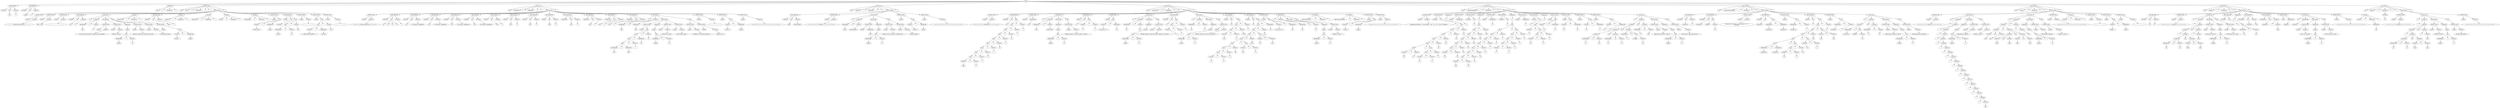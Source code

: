 digraph {

node0[label = "INICIO"];
node0 -> node001
node001[label = "DECLARACION"];
node001 -> node00101
node00101[label = "ENTERO"];
node001 -> node00112
node00112[label = "Ids"];
node00112 -> node0011201
node0011201[label = "var1"];
node001 -> node00123
node00123[label = "Primitivo"];
node00123 -> node0012301
node0012301[label = "1"];
node0 -> node012
node012[label = "DECLARACION"];
node012 -> node01201
node01201[label = "ENTERO"];
node012 -> node01212
node01212[label = "Ids"];
node01212 -> node0121201
node0121201[label = "punteo"];
node012 -> node01223
node01223[label = "Primitivo"];
node01223 -> node0122301
node0122301[label = "0"];
node0 -> node023
node023[label = "Llamada"];
node023 -> node02301
node02301[label = "Inicio"];
node023 -> node02312
node02312[label = "("];
node023 -> node02323
node02323[label = "Parametros"];
node023 -> node02334
node02334[label = ")"];
node0 -> node034
node034[label = "Funcion"];
node034 -> node03401
node03401[label = "void"];
node034 -> node03412
node03412[label = "Inicio"];
node034 -> node03423
node03423[label = "("];
node034 -> node03434
node03434[label = "Parametros"];
node034 -> node03445
node03445[label = ")"];
node034 -> node03456
node03456[label = "{"];
node034 -> node03467
node03467[label = "Instrucciones"];
node03467 -> node0346701
node0346701[label = "INSTRUCCION"];
node0346701 -> node034670101
node034670101[label = "println"];
node0346701 -> node034670112
node034670112[label = "Primitivo"];
node034670112 -> node03467011201
node03467011201[label = "-----------------CALIFICACION ARCHIVO 1-----------------"];
node03467 -> node0346712
node0346712[label = "INSTRUCCION"];
node0346712 -> node034671201
node034671201[label = "println"];
node0346712 -> node034671212
node034671212[label = "Primitivo"];
node034671212 -> node03467121201
node03467121201[label = "Valor: 15 pts"];
node03467 -> node0346723
node0346723[label = "INSTRUCCION"];
node0346723 -> node034672301
node034672301[label = "println"];
node0346723 -> node034672312
node034672312[label = "Primitivo"];
node034672312 -> node03467231201
node03467231201[label = "--------------------------------------------------------"];
node03467 -> node0346734
node0346734[label = "DECLARACION"];
node0346734 -> node034673401
node034673401[label = "ENTERO"];
node0346734 -> node034673412
node034673412[label = "Ids"];
node034673412 -> node03467341201
node03467341201[label = "var1"];
node0346734 -> node034673423
node034673423[label = "Primitivo"];
node034673423 -> node03467342301
node03467342301[label = "0"];
node03467 -> node0346745
node0346745[label = "Instruccion"];
node0346745 -> node034674501
node034674501[label = "IF"];
node0346745 -> node034674512
node034674512[label = "Condicion"];
node034674512 -> node03467451201
node03467451201[label = "Identificador"];
node03467451201 -> node0346745120101
node0346745120101[label = "var1"];
node034674512 -> node03467451212
node03467451212[label = "!="];
node034674512 -> node03467451223
node03467451223[label = "Primitivo"];
node03467451223 -> node0346745122301
node0346745122301[label = "0"];
node0346745 -> node034674523
node034674523[label = "Intrucciones"];
node034674523 -> node03467452301
node03467452301[label = "INSTRUCCION"];
node03467452301 -> node0346745230101
node0346745230101[label = "println"];
node03467452301 -> node0346745230112
node0346745230112[label = "Primitivo"];
node0346745230112 -> node034674523011201
node034674523011201[label = "No se toma con prioridad la variable local ante la global"];
node034674523 -> node03467452312
node03467452312[label = "INSTRUCCION"];
node03467452312 -> node0346745231201
node0346745231201[label = "println"];
node03467452312 -> node0346745231212
node0346745231212[label = "Primitivo"];
node0346745231212 -> node034674523121201
node034674523121201[label = "Perdiste 8 puntos :c"];
node0346745 -> node034674534
node034674534[label = "Else"];
node034674534 -> node03467453401
node03467453401[label = "ASignacion"];
node03467453401 -> node0346745340101
node0346745340101[label = "punteo"];
node0346745340101 -> node034674534010101
node034674534010101[label = "Exp"];
node034674534010101 -> node03467453401010101
node03467453401010101[label = "Identificador"];
node03467453401010101 -> node0346745340101010101
node0346745340101010101[label = "punteo"];
node034674534010101 -> node03467453401010112
node03467453401010112[label = "+"];
node034674534010101 -> node03467453401010123
node03467453401010123[label = "Primitivo"];
node03467453401010123 -> node0346745340101012301
node0346745340101012301[label = "8"];
node034674534 -> node03467453412
node03467453412[label = "INSTRUCCION"];
node03467453412 -> node0346745341201
node0346745341201[label = "println"];
node03467453412 -> node0346745341212
node0346745341212[label = "Primitivo"];
node0346745341212 -> node034674534121201
node034674534121201[label = "Muy bien, prioridad de variable local correcta"];
node034674534 -> node03467453423
node03467453423[label = "INSTRUCCION"];
node03467453423 -> node0346745342301
node0346745342301[label = "println"];
node03467453423 -> node0346745342312
node0346745342312[label = "Primitivo"];
node0346745342312 -> node034674534231201
node034674534231201[label = "Haz sumado 8 puntos"];
node034674534 -> node03467453434
node03467453434[label = "INSTRUCCION"];
node03467453434 -> node0346745343401
node0346745343401[label = "println"];
node03467453434 -> node0346745343412
node0346745343412[label = "Exp"];
node0346745343412 -> node034674534341201
node034674534341201[label = "Primitivo"];
node034674534341201 -> node03467453434120101
node03467453434120101[label = "Punteo = "];
node0346745343412 -> node034674534341212
node034674534341212[label = "+"];
node0346745343412 -> node034674534341223
node034674534341223[label = "Identificador"];
node034674534341223 -> node03467453434122301
node03467453434122301[label = "punteo"];
node03467 -> node0346756
node0346756[label = "Llamada"];
node0346756 -> node034675601
node034675601[label = "Declaracion"];
node0346756 -> node034675612
node034675612[label = "("];
node0346756 -> node034675623
node034675623[label = "Parametros"];
node0346756 -> node034675634
node034675634[label = ")"];
node03467 -> node0346767
node0346767[label = "DECLARACION"];
node0346767 -> node034676701
node034676701[label = "ENTERO"];
node0346767 -> node034676712
node034676712[label = "Ids"];
node034676712 -> node03467671201
node03467671201[label = "amb1"];
node0346767 -> node034676723
node034676723[label = "Primitivo"];
node034676723 -> node03467672301
node03467672301[label = "3"];
node03467 -> node0346778
node0346778[label = "Llamada"];
node0346778 -> node034677801
node034677801[label = "Ambitos2"];
node0346778 -> node034677812
node034677812[label = "("];
node0346778 -> node034677823
node034677823[label = "Parametros"];
node0346778 -> node034677834
node034677834[label = ")"];
node03467 -> node0346789
node0346789[label = "Llamada"];
node0346789 -> node034678901
node034678901[label = "Aritmeticas"];
node0346789 -> node034678912
node034678912[label = "("];
node0346789 -> node034678923
node034678923[label = "Parametros"];
node0346789 -> node034678934
node034678934[label = ")"];
node03467 -> node03467910
node03467910[label = "Llamada"];
node03467910 -> node0346791001
node0346791001[label = "Logicas"];
node03467910 -> node0346791012
node0346791012[label = "("];
node03467910 -> node0346791023
node0346791023[label = "Parametros"];
node03467910 -> node0346791034
node0346791034[label = ")"];
node03467 -> node034671011
node034671011[label = "Llamada"];
node034671011 -> node03467101101
node03467101101[label = "Relacionales"];
node034671011 -> node03467101112
node03467101112[label = "("];
node034671011 -> node03467101123
node03467101123[label = "Parametros"];
node034671011 -> node03467101134
node03467101134[label = ")"];
node03467 -> node034671112
node034671112[label = "INSTRUCCION"];
node034671112 -> node03467111201
node03467111201[label = "println"];
node034671112 -> node03467111212
node03467111212[label = "Exp"];
node03467111212 -> node0346711121201
node0346711121201[label = "Primitivo"];
node0346711121201 -> node034671112120101
node034671112120101[label = "Punteo Final: "];
node03467111212 -> node0346711121212
node0346711121212[label = "+"];
node03467111212 -> node0346711121223
node0346711121223[label = "Identificador"];
node0346711121223 -> node034671112122301
node034671112122301[label = "punteo"];
node03467 -> node034671213
node034671213[label = "DECLARACION"];
node034671213 -> node03467121301
node03467121301[label = "DOBLE"];
node034671213 -> node03467121312
node03467121312[label = "Ids"];
node03467121312 -> node0346712131201
node0346712131201[label = "resultado"];
node034671213 -> node03467121323
node03467121323[label = "Exp"];
node03467121323 -> node0346712132301
node0346712132301[label = "Exp"];
node0346712132301 -> node034671213230101
node034671213230101[label = "Identificador"];
node034671213230101 -> node03467121323010101
node03467121323010101[label = "punteo"];
node0346712132301 -> node034671213230112
node034671213230112[label = "*"];
node0346712132301 -> node034671213230123
node034671213230123[label = "Primitivo"];
node034671213230123 -> node03467121323012301
node03467121323012301[label = "15"];
node03467121323 -> node0346712132312
node0346712132312[label = "/"];
node03467121323 -> node0346712132323
node0346712132323[label = "Primitivo"];
node0346712132323 -> node034671213232301
node034671213232301[label = "100"];
node03467 -> node034671314
node034671314[label = "INSTRUCCION"];
node034671314 -> node03467131401
node03467131401[label = "println"];
node034671314 -> node03467131412
node03467131412[label = "Primitivo"];
node03467131412 -> node0346713141201
node0346713141201[label = "-----------------------------------"];
node03467 -> node034671415
node034671415[label = "INSTRUCCION"];
node034671415 -> node03467141501
node03467141501[label = "println"];
node034671415 -> node03467141512
node03467141512[label = "Exp"];
node03467141512 -> node0346714151201
node0346714151201[label = "Exp"];
node0346714151201 -> node034671415120101
node034671415120101[label = "Primitivo"];
node034671415120101 -> node03467141512010101
node03467141512010101[label = "|   RESULTADO ARCHIVO 1 = "];
node0346714151201 -> node034671415120112
node034671415120112[label = "+"];
node0346714151201 -> node034671415120123
node034671415120123[label = "Identificador"];
node034671415120123 -> node03467141512012301
node03467141512012301[label = "resultado"];
node03467141512 -> node0346714151212
node0346714151212[label = "+"];
node03467141512 -> node0346714151223
node0346714151223[label = "Primitivo"];
node0346714151223 -> node034671415122301
node034671415122301[label = " pts  |"];
node03467 -> node034671516
node034671516[label = "INSTRUCCION"];
node034671516 -> node03467151601
node03467151601[label = "println"];
node034671516 -> node03467151612
node03467151612[label = "Primitivo"];
node03467151612 -> node0346715161201
node0346715161201[label = "-----------------------------------"];
node034 -> node03478
node03478[label = "}"];
node0 -> node045
node045[label = "Funcion"];
node045 -> node04501
node04501[label = "Void"];
node045 -> node04512
node04512[label = "Declaracion"];
node045 -> node04523
node04523[label = "("];
node045 -> node04534
node04534[label = "Parametros"];
node045 -> node04545
node04545[label = ")"];
node045 -> node04556
node04556[label = "{"];
node045 -> node04567
node04567[label = "Instrucciones"];
node04567 -> node0456701
node0456701[label = "INSTRUCCION"];
node0456701 -> node045670101
node045670101[label = "println"];
node0456701 -> node045670112
node045670112[label = "Primitivo"];
node045670112 -> node04567011201
node04567011201[label = "========= Metodo Declaracion ========="];
node04567 -> node0456712
node0456712[label = "DECLARACION"];
node0456712 -> node045671201
node045671201[label = "ENTERO"];
node0456712 -> node045671212
node045671212[label = "Ids"];
node045671212 -> node04567121201
node04567121201[label = "n1"];
node045671212 -> node04567121212
node04567121212[label = "n2"];
node045671212 -> node04567121223
node04567121223[label = "n3"];
node045671212 -> node04567121234
node04567121234[label = "n4"];
node0456712 -> node045671223
node045671223[label = "Primitivo"];
node045671223 -> node04567122301
node04567122301[label = "1"];
node04567 -> node0456723
node0456723[label = "DECLARACION"];
node0456723 -> node045672301
node045672301[label = "CADENA"];
node0456723 -> node045672312
node045672312[label = "Ids"];
node045672312 -> node04567231201
node04567231201[label = "str1"];
node0456723 -> node045672323
node045672323[label = "Primitivo"];
node045672323 -> node04567232301
node04567232301[label = "Voy a ganar Compiladores"];
node04567 -> node0456734
node0456734[label = "DECLARACION"];
node0456734 -> node045673401
node045673401[label = "CADENA"];
node0456734 -> node045673412
node045673412[label = "Ids"];
node045673412 -> node04567341201
node04567341201[label = "str2"];
node0456734 -> node045673423
node045673423[label = "Primitivo"];
node045673423 -> node04567342301
node04567342301[label = "Voy a ganar Compiladores"];
node04567 -> node0456745
node0456745[label = "DECLARACION"];
node0456745 -> node045674501
node045674501[label = "CADENA"];
node0456745 -> node045674512
node045674512[label = "Ids"];
node045674512 -> node04567451201
node04567451201[label = "str3"];
node0456745 -> node045674523
node045674523[label = "Primitivo"];
node045674523 -> node04567452301
node04567452301[label = "Voy a ganar Compiladores"];
node04567 -> node0456756
node0456756[label = "DECLARACION"];
node0456756 -> node045675601
node045675601[label = "CADENA"];
node0456756 -> node045675612
node045675612[label = "Ids"];
node045675612 -> node04567561201
node04567561201[label = "str4"];
node0456756 -> node045675623
node045675623[label = "Primitivo"];
node045675623 -> node04567562301
node04567562301[label = "Voy a ganar Compiladores"];
node04567 -> node0456767
node0456767[label = "DECLARACION"];
node0456767 -> node045676701
node045676701[label = "DOBLE"];
node0456767 -> node045676712
node045676712[label = "Ids"];
node045676712 -> node04567671201
node04567671201[label = "db1"];
node0456767 -> node045676723
node045676723[label = "Primitivo"];
node045676723 -> node04567672301
node04567672301[label = "0"];
node04567 -> node0456778
node0456778[label = "DECLARACION"];
node0456778 -> node045677801
node045677801[label = "DOBLE"];
node0456778 -> node045677812
node045677812[label = "Ids"];
node045677812 -> node04567781201
node04567781201[label = "db2"];
node0456778 -> node045677823
node045677823[label = "Primitivo"];
node045677823 -> node04567782301
node04567782301[label = "0"];
node04567 -> node0456789
node0456789[label = "DECLARACION"];
node0456789 -> node045678901
node045678901[label = "DOBLE"];
node0456789 -> node045678912
node045678912[label = "Ids"];
node045678912 -> node04567891201
node04567891201[label = "db3"];
node0456789 -> node045678923
node045678923[label = "Primitivo"];
node045678923 -> node04567892301
node04567892301[label = "0"];
node04567 -> node04567910
node04567910[label = "DECLARACION"];
node04567910 -> node0456791001
node0456791001[label = "DOBLE"];
node04567910 -> node0456791012
node0456791012[label = "Ids"];
node0456791012 -> node045679101201
node045679101201[label = "db4"];
node04567910 -> node0456791023
node0456791023[label = "Primitivo"];
node0456791023 -> node045679102301
node045679102301[label = "0"];
node04567 -> node045671011
node045671011[label = "DECLARACION"];
node045671011 -> node04567101101
node04567101101[label = "CARACTER"];
node045671011 -> node04567101112
node04567101112[label = "Ids"];
node04567101112 -> node0456710111201
node0456710111201[label = "chr1"];
node045671011 -> node04567101123
node04567101123[label = "Primitivo"];
node04567101123 -> node0456710112301
node0456710112301[label = "s"];
node04567 -> node045671112
node045671112[label = "DECLARACION"];
node045671112 -> node04567111201
node04567111201[label = "CARACTER"];
node045671112 -> node04567111212
node04567111212[label = "Ids"];
node04567111212 -> node0456711121201
node0456711121201[label = "chr2"];
node045671112 -> node04567111223
node04567111223[label = "Primitivo"];
node04567111223 -> node0456711122301
node0456711122301[label = "s"];
node04567 -> node045671213
node045671213[label = "DECLARACION"];
node045671213 -> node04567121301
node04567121301[label = "CARACTER"];
node045671213 -> node04567121312
node04567121312[label = "Ids"];
node04567121312 -> node0456712131201
node0456712131201[label = "chr3"];
node045671213 -> node04567121323
node04567121323[label = "Primitivo"];
node04567121323 -> node0456712132301
node0456712132301[label = "s"];
node04567 -> node045671314
node045671314[label = "DECLARACION"];
node045671314 -> node04567131401
node04567131401[label = "CARACTER"];
node045671314 -> node04567131412
node04567131412[label = "Ids"];
node04567131412 -> node0456713141201
node0456713141201[label = "chr4"];
node045671314 -> node04567131423
node04567131423[label = "Primitivo"];
node04567131423 -> node0456713142301
node0456713142301[label = "s"];
node04567 -> node045671415
node045671415[label = "Instruccion"];
node045671415 -> node04567141501
node04567141501[label = "IF"];
node045671415 -> node04567141512
node04567141512[label = "Condicion"];
node04567141512 -> node0456714151201
node0456714151201[label = "Identificador"];
node0456714151201 -> node045671415120101
node045671415120101[label = "db1"];
node04567141512 -> node0456714151212
node0456714151212[label = "=="];
node04567141512 -> node0456714151223
node0456714151223[label = "Identificador"];
node0456714151223 -> node045671415122301
node045671415122301[label = "db4"];
node045671415 -> node04567141523
node04567141523[label = "Intrucciones"];
node04567141523 -> node0456714152301
node0456714152301[label = "INSTRUCCION"];
node0456714152301 -> node045671415230101
node045671415230101[label = "println"];
node0456714152301 -> node045671415230112
node045671415230112[label = "Exp"];
node045671415230112 -> node04567141523011201
node04567141523011201[label = "Exp"];
node04567141523011201 -> node0456714152301120101
node0456714152301120101[label = "Exp"];
node0456714152301120101 -> node045671415230112010101
node045671415230112010101[label = "Exp"];
node045671415230112010101 -> node04567141523011201010101
node04567141523011201010101[label = "Identificador"];
node04567141523011201010101 -> node0456714152301120101010101
node0456714152301120101010101[label = "str1"];
node045671415230112010101 -> node04567141523011201010112
node04567141523011201010112[label = "+"];
node045671415230112010101 -> node04567141523011201010123
node04567141523011201010123[label = "Identificador"];
node04567141523011201010123 -> node0456714152301120101012301
node0456714152301120101012301[label = "chr2"];
node0456714152301120101 -> node045671415230112010112
node045671415230112010112[label = "+"];
node0456714152301120101 -> node045671415230112010123
node045671415230112010123[label = "Primitivo"];
node045671415230112010123 -> node04567141523011201012301
node04567141523011201012301[label = " "];
node04567141523011201 -> node0456714152301120112
node0456714152301120112[label = "+"];
node04567141523011201 -> node0456714152301120123
node0456714152301120123[label = "Identificador"];
node0456714152301120123 -> node045671415230112012301
node045671415230112012301[label = "n3"];
node045671415230112 -> node04567141523011212
node04567141523011212[label = "+"];
node045671415230112 -> node04567141523011223
node04567141523011223[label = "Primitivo"];
node04567141523011223 -> node0456714152301122301
node0456714152301122301[label = " :D"];
node04567141523 -> node0456714152312
node0456714152312[label = "ASignacion"];
node0456714152312 -> node045671415231201
node045671415231201[label = "punteo"];
node045671415231201 -> node04567141523120101
node04567141523120101[label = "Exp"];
node04567141523120101 -> node0456714152312010101
node0456714152312010101[label = "Identificador"];
node0456714152312010101 -> node045671415231201010101
node045671415231201010101[label = "punteo"];
node04567141523120101 -> node0456714152312010112
node0456714152312010112[label = "+"];
node04567141523120101 -> node0456714152312010123
node0456714152312010123[label = "Primitivo"];
node0456714152312010123 -> node045671415231201012301
node045671415231201012301[label = "6"];
node04567141523 -> node0456714152323
node0456714152323[label = "INSTRUCCION"];
node0456714152323 -> node045671415232301
node045671415232301[label = "println"];
node0456714152323 -> node045671415232312
node045671415232312[label = "Primitivo"];
node045671415232312 -> node04567141523231201
node04567141523231201[label = "Declaración correcta"];
node04567141523 -> node0456714152334
node0456714152334[label = "INSTRUCCION"];
node0456714152334 -> node045671415233401
node045671415233401[label = "println"];
node0456714152334 -> node045671415233412
node045671415233412[label = "Primitivo"];
node045671415233412 -> node04567141523341201
node04567141523341201[label = "Haz sumado 6 puntos"];
node045671415 -> node04567141534
node04567141534[label = "Else"];
node04567141534 -> node0456714153401
node0456714153401[label = "INSTRUCCION"];
node0456714153401 -> node045671415340101
node045671415340101[label = "println"];
node0456714153401 -> node045671415340112
node045671415340112[label = "Primitivo"];
node045671415340112 -> node04567141534011201
node04567141534011201[label = "Problemas en el metodo declaracion :("];
node04567141534 -> node0456714153412
node0456714153412[label = "INSTRUCCION"];
node0456714153412 -> node045671415341201
node045671415341201[label = "println"];
node0456714153412 -> node045671415341212
node045671415341212[label = "Primitivo"];
node045671415341212 -> node04567141534121201
node04567141534121201[label = "Perdiste 6 pts :("];
node04567 -> node045671516
node045671516[label = "INSTRUCCION"];
node045671516 -> node04567151601
node04567151601[label = "println"];
node045671516 -> node04567151612
node04567151612[label = "Primitivo"];
node04567151612 -> node0456715161201
node0456715161201[label = "--------------------------------------"];
node04567 -> node045671617
node045671617[label = "INSTRUCCION"];
node045671617 -> node04567161701
node04567161701[label = "println"];
node045671617 -> node04567161712
node04567161712[label = "Exp"];
node04567161712 -> node0456716171201
node0456716171201[label = "Primitivo"];
node0456716171201 -> node045671617120101
node045671617120101[label = "Punteo = "];
node04567161712 -> node0456716171212
node0456716171212[label = "+"];
node04567161712 -> node0456716171223
node0456716171223[label = "Identificador"];
node0456716171223 -> node045671617122301
node045671617122301[label = "punteo"];
node04567 -> node045671718
node045671718[label = "INSTRUCCION"];
node045671718 -> node04567171801
node04567171801[label = "println"];
node045671718 -> node04567171812
node04567171812[label = "Primitivo"];
node04567171812 -> node0456717181201
node0456717181201[label = "======================================"];
node045 -> node04578
node04578[label = "}"];
node0 -> node056
node056[label = "Funcion"];
node056 -> node05601
node05601[label = "void"];
node056 -> node05612
node05612[label = "Ambitos2"];
node056 -> node05623
node05623[label = "("];
node056 -> node05634
node05634[label = "Parametros"];
node056 -> node05645
node05645[label = ")"];
node056 -> node05656
node05656[label = "{"];
node056 -> node05667
node05667[label = "Instrucciones"];
node05667 -> node0566701
node0566701[label = "DECLARACION"];
node0566701 -> node056670101
node056670101[label = "CADENA"];
node0566701 -> node056670112
node056670112[label = "Ids"];
node056670112 -> node05667011201
node05667011201[label = "amb1"];
node0566701 -> node056670123
node056670123[label = "Primitivo"];
node056670123 -> node05667012301
node05667012301[label = "Desde ambito2"];
node05667 -> node0566712
node0566712[label = "INSTRUCCION"];
node0566712 -> node056671201
node056671201[label = "println"];
node0566712 -> node056671212
node056671212[label = "Primitivo"];
node056671212 -> node05667121201
node05667121201[label = "==============Ambitos 2==============="];
node05667 -> node0566723
node0566723[label = "Instruccion"];
node0566723 -> node056672301
node056672301[label = "IF"];
node0566723 -> node056672312
node056672312[label = "Condicion"];
node056672312 -> node05667231201
node05667231201[label = "Identificador"];
node05667231201 -> node0566723120101
node0566723120101[label = "amb1"];
node056672312 -> node05667231212
node05667231212[label = "=="];
node056672312 -> node05667231223
node05667231223[label = "Primitivo"];
node05667231223 -> node0566723122301
node0566723122301[label = "Desde ambito2"];
node0566723 -> node056672323
node056672323[label = "Intrucciones"];
node056672323 -> node05667232301
node05667232301[label = "INSTRUCCION"];
node05667232301 -> node0566723230101
node0566723230101[label = "println"];
node05667232301 -> node0566723230112
node0566723230112[label = "Identificador"];
node0566723230112 -> node056672323011201
node056672323011201[label = "amb1"];
node056672323 -> node05667232312
node05667232312[label = "ASignacion"];
node05667232312 -> node0566723231201
node0566723231201[label = "punteo"];
node0566723231201 -> node056672323120101
node056672323120101[label = "Exp"];
node056672323120101 -> node05667232312010101
node05667232312010101[label = "Identificador"];
node05667232312010101 -> node0566723231201010101
node0566723231201010101[label = "punteo"];
node056672323120101 -> node05667232312010112
node05667232312010112[label = "+"];
node056672323120101 -> node05667232312010123
node05667232312010123[label = "Primitivo"];
node05667232312010123 -> node0566723231201012301
node0566723231201012301[label = "8"];
node0566723 -> node056672334
node056672334[label = "Else"];
node056672334 -> node05667233401
node05667233401[label = "INSTRUCCION"];
node05667233401 -> node0566723340101
node0566723340101[label = "println"];
node05667233401 -> node0566723340112
node0566723340112[label = "Primitivo"];
node0566723340112 -> node056672334011201
node056672334011201[label = "Tienes un error al manejar la variable amb1 :("];
node056672334 -> node05667233412
node05667233412[label = "INSTRUCCION"];
node05667233412 -> node0566723341201
node0566723341201[label = "println"];
node05667233412 -> node0566723341212
node0566723341212[label = "Primitivo"];
node0566723341212 -> node056672334121201
node056672334121201[label = "Perdiste 8 puntos"];
node05667 -> node0566734
node0566734[label = "INSTRUCCION"];
node0566734 -> node056673401
node056673401[label = "println"];
node0566734 -> node056673412
node056673412[label = "Exp"];
node056673412 -> node05667341201
node05667341201[label = "Primitivo"];
node05667341201 -> node0566734120101
node0566734120101[label = "Punteo = "];
node056673412 -> node05667341212
node05667341212[label = "+"];
node056673412 -> node05667341223
node05667341223[label = "Identificador"];
node05667341223 -> node0566734122301
node0566734122301[label = "punteo"];
node05667 -> node0566745
node0566745[label = "INSTRUCCION"];
node0566745 -> node056674501
node056674501[label = "println"];
node0566745 -> node056674512
node056674512[label = "Primitivo"];
node056674512 -> node05667451201
node05667451201[label = "======================================"];
node056 -> node05678
node05678[label = "}"];
node0 -> node067
node067[label = "Funcion"];
node067 -> node06701
node06701[label = "void"];
node067 -> node06712
node06712[label = "Aritmeticas"];
node067 -> node06723
node06723[label = "("];
node067 -> node06734
node06734[label = "Parametros"];
node067 -> node06745
node06745[label = ")"];
node067 -> node06756
node06756[label = "{"];
node067 -> node06767
node06767[label = "Instrucciones"];
node06767 -> node0676701
node0676701[label = "INSTRUCCION"];
node0676701 -> node067670101
node067670101[label = "println"];
node0676701 -> node067670112
node067670112[label = "Primitivo"];
node067670112 -> node06767011201
node06767011201[label = "==============Aritmeticas============="];
node06767 -> node0676712
node0676712[label = "DECLARACION"];
node0676712 -> node067671201
node067671201[label = "CADENA"];
node0676712 -> node067671212
node067671212[label = "Ids"];
node067671212 -> node06767121201
node06767121201[label = "art1"];
node0676712 -> node067671223
node067671223[label = "Exp"];
node067671223 -> node06767122301
node06767122301[label = "Exp"];
node06767122301 -> node0676712230101
node0676712230101[label = "Exp"];
node0676712230101 -> node067671223010101
node067671223010101[label = "Exp"];
node067671223010101 -> node06767122301010101
node06767122301010101[label = "Exp"];
node06767122301010101 -> node0676712230101010101
node0676712230101010101[label = "Exp"];
node0676712230101010101 -> node067671223010101010101
node067671223010101010101[label = "Exp"];
node067671223010101010101 -> node06767122301010101010101
node06767122301010101010101[label = "Exp"];
node06767122301010101010101 -> node0676712230101010101010101
node0676712230101010101010101[label = "Exp"];
node0676712230101010101010101 -> node067671223010101010101010101
node067671223010101010101010101[label = "Primitivo"];
node067671223010101010101010101 -> node06767122301010101010101010101
node06767122301010101010101010101[label = "Hola "];
node0676712230101010101010101 -> node067671223010101010101010112
node067671223010101010101010112[label = "+"];
node0676712230101010101010101 -> node067671223010101010101010123
node067671223010101010101010123[label = "Primitivo"];
node067671223010101010101010123 -> node06767122301010101010101012301
node06767122301010101010101012301[label = "C"];
node06767122301010101010101 -> node0676712230101010101010112
node0676712230101010101010112[label = "+"];
node06767122301010101010101 -> node0676712230101010101010123
node0676712230101010101010123[label = "Primitivo"];
node0676712230101010101010123 -> node067671223010101010101012301
node067671223010101010101012301[label = ""];
node067671223010101010101 -> node06767122301010101010112
node06767122301010101010112[label = "+"];
node067671223010101010101 -> node06767122301010101010123
node06767122301010101010123[label = "Primitivo"];
node06767122301010101010123 -> node0676712230101010101012301
node0676712230101010101012301[label = "O"];
node0676712230101010101 -> node067671223010101010112
node067671223010101010112[label = "+"];
node0676712230101010101 -> node067671223010101010123
node067671223010101010123[label = "Primitivo"];
node067671223010101010123 -> node06767122301010101012301
node06767122301010101012301[label = ""];
node06767122301010101 -> node0676712230101010112
node0676712230101010112[label = "+"];
node06767122301010101 -> node0676712230101010123
node0676712230101010123[label = "Primitivo"];
node0676712230101010123 -> node067671223010101012301
node067671223010101012301[label = "M"];
node067671223010101 -> node06767122301010112
node06767122301010112[label = "+"];
node067671223010101 -> node06767122301010123
node06767122301010123[label = "Primitivo"];
node06767122301010123 -> node0676712230101012301
node0676712230101012301[label = ""];
node0676712230101 -> node067671223010112
node067671223010112[label = "+"];
node0676712230101 -> node067671223010123
node067671223010123[label = "Primitivo"];
node067671223010123 -> node06767122301012301
node06767122301012301[label = "P"];
node06767122301 -> node0676712230112
node0676712230112[label = "+"];
node06767122301 -> node0676712230123
node0676712230123[label = "Primitivo"];
node0676712230123 -> node067671223012301
node067671223012301[label = ""];
node067671223 -> node06767122312
node06767122312[label = "+"];
node067671223 -> node06767122323
node06767122323[label = "Primitivo"];
node06767122323 -> node0676712232301
node0676712232301[label = "I"];
node06767 -> node0676723
node0676723[label = "INSTRUCCION"];
node0676723 -> node067672301
node067672301[label = "println"];
node0676723 -> node067672312
node067672312[label = "Identificador"];
node067672312 -> node06767231201
node06767231201[label = "art1"];
node06767 -> node0676734
node0676734[label = "Instruccion"];
node0676734 -> node067673401
node067673401[label = "IF"];
node0676734 -> node067673412
node067673412[label = "Condicion"];
node067673412 -> node06767341201
node06767341201[label = "Identificador"];
node06767341201 -> node0676734120101
node0676734120101[label = "art1"];
node067673412 -> node06767341212
node06767341212[label = "=="];
node067673412 -> node06767341223
node06767341223[label = "Primitivo"];
node06767341223 -> node0676734122301
node0676734122301[label = "Hola COMPI"];
node0676734 -> node067673423
node067673423[label = "Intrucciones"];
node067673423 -> node06767342301
node06767342301[label = "ASignacion"];
node06767342301 -> node0676734230101
node0676734230101[label = "punteo"];
node0676734230101 -> node067673423010101
node067673423010101[label = "Exp"];
node067673423010101 -> node06767342301010101
node06767342301010101[label = "Identificador"];
node06767342301010101 -> node0676734230101010101
node0676734230101010101[label = "punteo"];
node067673423010101 -> node06767342301010112
node06767342301010112[label = "+"];
node067673423010101 -> node06767342301010123
node06767342301010123[label = "Primitivo"];
node06767342301010123 -> node0676734230101012301
node0676734230101012301[label = "6"];
node0676734 -> node067673434
node067673434[label = "Else"];
node067673434 -> node06767343401
node06767343401[label = "INSTRUCCION"];
node06767343401 -> node0676734340101
node0676734340101[label = "println"];
node06767343401 -> node0676734340112
node0676734340112[label = "Primitivo"];
node0676734340112 -> node067673434011201
node067673434011201[label = "Perdiste 6 puntos en suma de cadena y caracter :c"];
node06767 -> node0676745
node0676745[label = "DECLARACION"];
node0676745 -> node067674501
node067674501[label = "DOBLE"];
node0676745 -> node067674512
node067674512[label = "Ids"];
node067674512 -> node06767451201
node06767451201[label = "n1"];
node0676745 -> node067674523
node067674523[label = "Exp"];
node067674523 -> node06767452301
node06767452301[label = "Primitivo"];
node06767452301 -> node0676745230101
node0676745230101[label = "0"];
node067674523 -> node06767452312
node06767452312[label = "+"];
node067674523 -> node06767452323
node06767452323[label = "Primitivo"];
node06767452323 -> node0676745232301
node0676745232301[label = "1"];
node06767 -> node0676756
node0676756[label = "INSTRUCCION"];
node0676756 -> node067675601
node067675601[label = "println"];
node0676756 -> node067675612
node067675612[label = "Exp"];
node067675612 -> node06767561201
node06767561201[label = "Primitivo"];
node06767561201 -> node0676756120101
node0676756120101[label = "El valor de  n1 = "];
node067675612 -> node06767561212
node06767561212[label = "+"];
node067675612 -> node06767561223
node06767561223[label = "Identificador"];
node06767561223 -> node0676756122301
node0676756122301[label = "n1"];
node06767 -> node0676767
node0676767[label = "Instruccion"];
node0676767 -> node067676701
node067676701[label = "IF"];
node0676767 -> node067676712
node067676712[label = "Condicion"];
node067676712 -> node06767671201
node06767671201[label = "Identificador"];
node06767671201 -> node0676767120101
node0676767120101[label = "n1"];
node067676712 -> node06767671212
node06767671212[label = "=="];
node067676712 -> node06767671223
node06767671223[label = "Primitivo"];
node06767671223 -> node0676767122301
node0676767122301[label = "49"];
node0676767 -> node067676723
node067676723[label = "Intrucciones"];
node067676723 -> node06767672301
node06767672301[label = "ASignacion"];
node06767672301 -> node0676767230101
node0676767230101[label = "punteo"];
node0676767230101 -> node067676723010101
node067676723010101[label = "Exp"];
node067676723010101 -> node06767672301010101
node06767672301010101[label = "Identificador"];
node06767672301010101 -> node0676767230101010101
node0676767230101010101[label = "punteo"];
node067676723010101 -> node06767672301010112
node06767672301010112[label = "+"];
node067676723010101 -> node06767672301010123
node06767672301010123[label = "Primitivo"];
node06767672301010123 -> node0676767230101012301
node0676767230101012301[label = "6"];
node0676767 -> node067676734
node067676734[label = "Else"];
node067676734 -> node06767673401
node06767673401[label = "INSTRUCCION"];
node06767673401 -> node0676767340101
node0676767340101[label = "println"];
node06767673401 -> node0676767340112
node0676767340112[label = "Primitivo"];
node0676767340112 -> node067676734011201
node067676734011201[label = "Perdiste 6 puntos en suma de enteros booleanos y caracteres :c"];
node06767 -> node0676778
node0676778[label = "DECLARACION"];
node0676778 -> node067677801
node067677801[label = "ENTERO"];
node0676778 -> node067677812
node067677812[label = "Ids"];
node067677812 -> node06767781201
node06767781201[label = "n2"];
node0676778 -> node067677823
node067677823[label = "Exp"];
node067677823 -> node06767782301
node06767782301[label = "Exp"];
node06767782301 -> node0676778230101
node0676778230101[label = "Primitivo"];
node0676778230101 -> node067677823010101
node067677823010101[label = "2"];
node06767782301 -> node0676778230112
node0676778230112[label = "-"];
node06767782301 -> node0676778230123
node0676778230123[label = "Primitivo"];
node0676778230123 -> node067677823012301
node067677823012301[label = "1"];
node067677823 -> node06767782312
node06767782312[label = "-"];
node067677823 -> node06767782323
node06767782323[label = "Primitivo"];
node06767782323 -> node0676778232301
node0676778232301[label = "1"];
node06767 -> node0676789
node0676789[label = "Instruccion"];
node0676789 -> node067678901
node067678901[label = "IF"];
node0676789 -> node067678912
node067678912[label = "Condicion"];
node067678912 -> node06767891201
node06767891201[label = "Identificador"];
node06767891201 -> node0676789120101
node0676789120101[label = "n2"];
node067678912 -> node06767891212
node06767891212[label = "=="];
node067678912 -> node06767891223
node06767891223[label = "Primitivo"];
node06767891223 -> node0676789122301
node0676789122301[label = "0"];
node0676789 -> node067678923
node067678923[label = "Intrucciones"];
node067678923 -> node06767892301
node06767892301[label = "ASignacion"];
node06767892301 -> node0676789230101
node0676789230101[label = "punteo"];
node0676789230101 -> node067678923010101
node067678923010101[label = "Exp"];
node067678923010101 -> node06767892301010101
node06767892301010101[label = "Identificador"];
node06767892301010101 -> node0676789230101010101
node0676789230101010101[label = "punteo"];
node067678923010101 -> node06767892301010112
node06767892301010112[label = "+"];
node067678923010101 -> node06767892301010123
node06767892301010123[label = "Primitivo"];
node06767892301010123 -> node0676789230101012301
node0676789230101012301[label = "5"];
node0676789 -> node067678934
node067678934[label = "Else"];
node067678934 -> node06767893401
node06767893401[label = "INSTRUCCION"];
node06767893401 -> node0676789340101
node0676789340101[label = "println"];
node06767893401 -> node0676789340112
node0676789340112[label = "Primitivo"];
node0676789340112 -> node067678934011201
node067678934011201[label = "Perdiste 5 puntos en la resta de caracteres :c"];
node06767 -> node06767910
node06767910[label = "DECLARACION"];
node06767910 -> node0676791001
node0676791001[label = "DOBLE"];
node06767910 -> node0676791012
node0676791012[label = "Ids"];
node0676791012 -> node067679101201
node067679101201[label = "n4"];
node06767910 -> node0676791023
node0676791023[label = "Exp"];
node0676791023 -> node067679102301
node067679102301[label = "Exp"];
node067679102301 -> node06767910230101
node06767910230101[label = "Exp"];
node06767910230101 -> node0676791023010101
node0676791023010101[label = "Primitivo"];
node0676791023010101 -> node067679102301010101
node067679102301010101[label = "5750"];
node06767910230101 -> node0676791023010112
node0676791023010112[label = "*"];
node06767910230101 -> node0676791023010123
node0676791023010123[label = "Primitivo"];
node0676791023010123 -> node067679102301012301
node067679102301012301[label = "2"];
node067679102301 -> node06767910230112
node06767910230112[label = "-"];
node067679102301 -> node06767910230123
node06767910230123[label = "Primitivo"];
node06767910230123 -> node0676791023012301
node0676791023012301[label = "11800"];
node0676791023 -> node067679102312
node067679102312[label = "+"];
node0676791023 -> node067679102323
node067679102323[label = "Primitivo"];
node067679102323 -> node06767910232301
node06767910232301[label = "1"];
node06767 -> node067671011
node067671011[label = "DECLARACION"];
node067671011 -> node06767101101
node06767101101[label = "DOBLE"];
node067671011 -> node06767101112
node06767101112[label = "Ids"];
node06767101112 -> node0676710111201
node0676710111201[label = "n3"];
node067671011 -> node06767101123
node06767101123[label = "Exp"];
node06767101123 -> node0676710112301
node0676710112301[label = "Exp"];
node0676710112301 -> node067671011230101
node067671011230101[label = "Exp"];
node067671011230101 -> node06767101123010101
node06767101123010101[label = "Exp"];
node06767101123010101 -> node0676710112301010101
node0676710112301010101[label = "Exp"];
node0676710112301010101 -> node067671011230101010101
node067671011230101010101[label = "Exp"];
node067671011230101010101 -> node06767101123010101010101
node06767101123010101010101[label = "Exp"];
node06767101123010101010101 -> node0676710112301010101010101
node0676710112301010101010101[label = "Exp"];
node0676710112301010101010101 -> node067671011230101010101010101
node067671011230101010101010101[label = "Primitivo"];
node067671011230101010101010101 -> node06767101123010101010101010101
node06767101123010101010101010101[label = "3"];
node0676710112301010101010101 -> node067671011230101010101010112
node067671011230101010101010112[label = "*"];
node0676710112301010101010101 -> node067671011230101010101010123
node067671011230101010101010123[label = "Primitivo"];
node067671011230101010101010123 -> node06767101123010101010101012301
node06767101123010101010101012301[label = "3"];
node06767101123010101010101 -> node0676710112301010101010112
node0676710112301010101010112[label = "+"];
node06767101123010101010101 -> node0676710112301010101010123
node0676710112301010101010123[label = "Primitivo"];
node0676710112301010101010123 -> node067671011230101010101012301
node067671011230101010101012301[label = "4"];
node067671011230101010101 -> node06767101123010101010112
node06767101123010101010112[label = "-"];
node067671011230101010101 -> node06767101123010101010123
node06767101123010101010123[label = "Primitivo"];
node06767101123010101010123 -> node0676710112301010101012301
node0676710112301010101012301[label = "80"];
node0676710112301010101 -> node067671011230101010112
node067671011230101010112[label = "+"];
node0676710112301010101 -> node067671011230101010123
node067671011230101010123[label = "Exp"];
node067671011230101010123 -> node06767101123010101012301
node06767101123010101012301[label = "Primitivo"];
node06767101123010101012301 -> node0676710112301010101230101
node0676710112301010101230101[label = "40"];
node067671011230101010123 -> node06767101123010101012312
node06767101123010101012312[label = "*"];
node067671011230101010123 -> node06767101123010101012323
node06767101123010101012323[label = "Primitivo"];
node06767101123010101012323 -> node0676710112301010101232301
node0676710112301010101232301[label = "2"];
node06767101123010101 -> node0676710112301010112
node0676710112301010112[label = "+"];
node06767101123010101 -> node0676710112301010123
node0676710112301010123[label = "Primitivo"];
node0676710112301010123 -> node067671011230101012301
node067671011230101012301[label = "358.5"];
node067671011230101 -> node06767101123010112
node06767101123010112[label = "-"];
node067671011230101 -> node06767101123010123
node06767101123010123[label = "Exp"];
node06767101123010123 -> node0676710112301012301
node0676710112301012301[label = "Primitivo"];
node0676710112301012301 -> node067671011230101230101
node067671011230101230101[label = "29"];
node06767101123010123 -> node0676710112301012312
node0676710112301012312[label = "/"];
node06767101123010123 -> node0676710112301012323
node0676710112301012323[label = "Primitivo"];
node0676710112301012323 -> node067671011230101232301
node067671011230101232301[label = "14.5"];
node0676710112301 -> node067671011230112
node067671011230112[label = "-"];
node0676710112301 -> node067671011230123
node067671011230123[label = "Primitivo"];
node067671011230123 -> node06767101123012301
node06767101123012301[label = "0.5"];
node06767101123 -> node0676710112312
node0676710112312[label = "+"];
node06767101123 -> node0676710112323
node0676710112323[label = "Identificador"];
node0676710112323 -> node067671011232301
node067671011232301[label = "n4"];
node06767 -> node067671112
node067671112[label = "INSTRUCCION"];
node067671112 -> node06767111201
node06767111201[label = "println"];
node067671112 -> node06767111212
node06767111212[label = "Exp"];
node06767111212 -> node0676711121201
node0676711121201[label = "Primitivo"];
node0676711121201 -> node067671112120101
node067671112120101[label = "El valor de n3 = "];
node06767111212 -> node0676711121212
node0676711121212[label = "+"];
node06767111212 -> node0676711121223
node0676711121223[label = "Identificador"];
node0676711121223 -> node067671112122301
node067671112122301[label = "n3"];
node06767 -> node067671213
node067671213[label = "Instruccion"];
node067671213 -> node06767121301
node06767121301[label = "IF"];
node067671213 -> node06767121312
node06767121312[label = "Condicion"];
node06767121312 -> node0676712131201
node0676712131201[label = "Identificador"];
node0676712131201 -> node067671213120101
node067671213120101[label = "n3"];
node06767121312 -> node0676712131212
node0676712131212[label = "=="];
node06767121312 -> node0676712131223
node0676712131223[label = "Primitivo"];
node0676712131223 -> node067671213122301
node067671213122301[label = "70"];
node067671213 -> node06767121323
node06767121323[label = "Intrucciones"];
node06767121323 -> node0676712132301
node0676712132301[label = "ASignacion"];
node0676712132301 -> node067671213230101
node067671213230101[label = "punteo"];
node067671213230101 -> node06767121323010101
node06767121323010101[label = "Exp"];
node06767121323010101 -> node0676712132301010101
node0676712132301010101[label = "Identificador"];
node0676712132301010101 -> node067671213230101010101
node067671213230101010101[label = "punteo"];
node06767121323010101 -> node0676712132301010112
node0676712132301010112[label = "+"];
node06767121323010101 -> node0676712132301010123
node0676712132301010123[label = "Primitivo"];
node0676712132301010123 -> node067671213230101012301
node067671213230101012301[label = "6"];
node067671213 -> node06767121334
node06767121334[label = "Else"];
node06767121334 -> node0676712133401
node0676712133401[label = "INSTRUCCION"];
node0676712133401 -> node067671213340101
node067671213340101[label = "println"];
node0676712133401 -> node067671213340112
node067671213340112[label = "Primitivo"];
node067671213340112 -> node06767121334011201
node06767121334011201[label = "Perdiste 6 puntos :c "];
node06767 -> node067671314
node067671314[label = "Llamada"];
node067671314 -> node06767131401
node06767131401[label = "operacionesBasicas"];
node067671314 -> node06767131412
node06767131412[label = "("];
node067671314 -> node06767131423
node06767131423[label = "Parametros"];
node067671314 -> node06767131434
node06767131434[label = ")"];
node06767 -> node067671415
node067671415[label = "Llamada"];
node067671415 -> node06767141501
node06767141501[label = "operacionesAvanzadas"];
node067671415 -> node06767141512
node06767141512[label = "("];
node067671415 -> node06767141523
node06767141523[label = "Parametros"];
node067671415 -> node06767141534
node06767141534[label = ")"];
node06767 -> node067671516
node067671516[label = "INSTRUCCION"];
node067671516 -> node06767151601
node06767151601[label = "println"];
node067671516 -> node06767151612
node06767151612[label = "Exp"];
node06767151612 -> node0676715161201
node0676715161201[label = "Primitivo"];
node0676715161201 -> node067671516120101
node067671516120101[label = "Punteo = "];
node06767151612 -> node0676715161212
node0676715161212[label = "+"];
node06767151612 -> node0676715161223
node0676715161223[label = "Identificador"];
node0676715161223 -> node067671516122301
node067671516122301[label = "punteo"];
node06767 -> node067671617
node067671617[label = "INSTRUCCION"];
node067671617 -> node06767161701
node06767161701[label = "println"];
node067671617 -> node06767161712
node06767161712[label = "Primitivo"];
node06767161712 -> node0676716171201
node0676716171201[label = "======================================"];
node067 -> node06778
node06778[label = "}"];
node0 -> node078
node078[label = "Funcion"];
node078 -> node07801
node07801[label = "void"];
node078 -> node07812
node07812[label = "operacionesBasicas"];
node078 -> node07823
node07823[label = "("];
node078 -> node07834
node07834[label = "Parametros"];
node078 -> node07845
node07845[label = ")"];
node078 -> node07856
node07856[label = "{"];
node078 -> node07867
node07867[label = "Instrucciones"];
node07867 -> node0786701
node0786701[label = "INSTRUCCION"];
node0786701 -> node078670101
node078670101[label = "println"];
node0786701 -> node078670112
node078670112[label = "Primitivo"];
node078670112 -> node07867011201
node07867011201[label = "Operaciones Aritmeticas 1: valor esperado:   a)62   b)0   c)-19   d)256   resultados>"];
node07867 -> node0786712
node0786712[label = "DECLARACION"];
node0786712 -> node078671201
node078671201[label = "ENTERO"];
node0786712 -> node078671212
node078671212[label = "Ids"];
node078671212 -> node07867121201
node07867121201[label = "a"];
node07867 -> node0786723
node0786723[label = "ASignacion"];
node0786723 -> node078672301
node078672301[label = "a"];
node078672301 -> node07867230101
node07867230101[label = "Exp"];
node07867230101 -> node0786723010101
node0786723010101[label = "Exp"];
node0786723010101 -> node078672301010101
node078672301010101[label = "Exp"];
node078672301010101 -> node07867230101010101
node07867230101010101[label = "Exp"];
node07867230101010101 -> node0786723010101010101
node0786723010101010101[label = "Exp"];
node0786723010101010101 -> node078672301010101010101
node078672301010101010101[label = "Exp"];
node078672301010101010101 -> node07867230101010101010101
node07867230101010101010101[label = "Primitivo"];
node07867230101010101010101 -> node0786723010101010101010101
node0786723010101010101010101[label = "20"];
node078672301010101010101 -> node07867230101010101010112
node07867230101010101010112[label = "-"];
node078672301010101010101 -> node07867230101010101010123
node07867230101010101010123[label = "Primitivo"];
node07867230101010101010123 -> node0786723010101010101012301
node0786723010101010101012301[label = "10"];
node0786723010101010101 -> node078672301010101010112
node078672301010101010112[label = "+"];
node0786723010101010101 -> node078672301010101010123
node078672301010101010123[label = "Exp"];
node078672301010101010123 -> node07867230101010101012301
node07867230101010101012301[label = "Exp"];
node07867230101010101012301 -> node0786723010101010101230101
node0786723010101010101230101[label = "Primitivo"];
node0786723010101010101230101 -> node078672301010101010123010101
node078672301010101010123010101[label = "8"];
node07867230101010101012301 -> node0786723010101010101230112
node0786723010101010101230112[label = "/"];
node07867230101010101012301 -> node0786723010101010101230123
node0786723010101010101230123[label = "Primitivo"];
node0786723010101010101230123 -> node078672301010101010123012301
node078672301010101010123012301[label = "2"];
node078672301010101010123 -> node07867230101010101012312
node07867230101010101012312[label = "*"];
node078672301010101010123 -> node07867230101010101012323
node07867230101010101012323[label = "Primitivo"];
node07867230101010101012323 -> node0786723010101010101232301
node0786723010101010101232301[label = "3"];
node07867230101010101 -> node0786723010101010112
node0786723010101010112[label = "+"];
node07867230101010101 -> node0786723010101010123
node0786723010101010123[label = "Primitivo"];
node0786723010101010123 -> node078672301010101012301
node078672301010101012301[label = "10"];
node078672301010101 -> node07867230101010112
node07867230101010112[label = "-"];
node078672301010101 -> node07867230101010123
node07867230101010123[label = "Primitivo"];
node07867230101010123 -> node0786723010101012301
node0786723010101012301[label = "10"];
node0786723010101 -> node078672301010112
node078672301010112[label = "-"];
node0786723010101 -> node078672301010123
node078672301010123[label = "Primitivo"];
node078672301010123 -> node07867230101012301
node07867230101012301[label = "10"];
node07867230101 -> node0786723010112
node0786723010112[label = "+"];
node07867230101 -> node0786723010123
node0786723010123[label = "Primitivo"];
node0786723010123 -> node078672301012301
node078672301012301[label = "50"];
node07867 -> node0786734
node0786734[label = "INSTRUCCION"];
node0786734 -> node078673401
node078673401[label = "println"];
node0786734 -> node078673412
node078673412[label = "Identificador"];
node078673412 -> node07867341201
node07867341201[label = "a"];
node07867 -> node0786745
node0786745[label = "DECLARACION"];
node0786745 -> node078674501
node078674501[label = "ENTERO"];
node0786745 -> node078674512
node078674512[label = "Ids"];
node078674512 -> node07867451201
node07867451201[label = "b"];
node07867 -> node0786756
node0786756[label = "ASignacion"];
node0786756 -> node078675601
node078675601[label = "b"];
node078675601 -> node07867560101
node07867560101[label = "Exp"];
node07867560101 -> node0786756010101
node0786756010101[label = "Exp"];
node0786756010101 -> node078675601010101
node078675601010101[label = "Exp"];
node078675601010101 -> node07867560101010101
node07867560101010101[label = "Exp"];
node07867560101010101 -> node0786756010101010101
node0786756010101010101[label = "Exp"];
node0786756010101010101 -> node078675601010101010101
node078675601010101010101[label = "Exp"];
node078675601010101010101 -> node07867560101010101010101
node07867560101010101010101[label = "Primitivo"];
node07867560101010101010101 -> node0786756010101010101010101
node0786756010101010101010101[label = "50"];
node078675601010101010101 -> node07867560101010101010112
node07867560101010101010112[label = "/"];
node078675601010101010101 -> node07867560101010101010123
node07867560101010101010123[label = "Primitivo"];
node07867560101010101010123 -> node0786756010101010101012301
node0786756010101010101012301[label = "50"];
node0786756010101010101 -> node078675601010101010112
node078675601010101010112[label = "*"];
node0786756010101010101 -> node078675601010101010123
node078675601010101010123[label = "Primitivo"];
node078675601010101010123 -> node07867560101010101012301
node07867560101010101012301[label = "50"];
node07867560101010101 -> node0786756010101010112
node0786756010101010112[label = "+"];
node07867560101010101 -> node0786756010101010123
node0786756010101010123[label = "Primitivo"];
node0786756010101010123 -> node078675601010101012301
node078675601010101012301[label = "50"];
node078675601010101 -> node07867560101010112
node07867560101010112[label = "-"];
node078675601010101 -> node07867560101010123
node07867560101010123[label = "Primitivo"];
node07867560101010123 -> node0786756010101012301
node0786756010101012301[label = "100"];
node0786756010101 -> node078675601010112
node078675601010112[label = "+"];
node0786756010101 -> node078675601010123
node078675601010123[label = "Primitivo"];
node078675601010123 -> node07867560101012301
node07867560101012301[label = "100"];
node07867560101 -> node0786756010112
node0786756010112[label = "-"];
node07867560101 -> node0786756010123
node0786756010123[label = "Primitivo"];
node0786756010123 -> node078675601012301
node078675601012301[label = "100"];
node07867 -> node0786767
node0786767[label = "INSTRUCCION"];
node0786767 -> node078676701
node078676701[label = "println"];
node0786767 -> node078676712
node078676712[label = "Identificador"];
node078676712 -> node07867671201
node07867671201[label = "b"];
node07867 -> node0786778
node0786778[label = "DECLARACION"];
node0786778 -> node078677801
node078677801[label = "ENTERO"];
node0786778 -> node078677812
node078677812[label = "Ids"];
node078677812 -> node07867781201
node07867781201[label = "c"];
node07867 -> node0786789
node0786789[label = "ASignacion"];
node0786789 -> node078678901
node078678901[label = "c"];
node078678901 -> node07867890101
node07867890101[label = "Exp"];
node07867890101 -> node0786789010101
node0786789010101[label = "Exp"];
node0786789010101 -> node078678901010101
node078678901010101[label = "Exp"];
node078678901010101 -> node07867890101010101
node07867890101010101[label = "Exp"];
node07867890101010101 -> node0786789010101010101
node0786789010101010101[label = "Exp"];
node0786789010101010101 -> node078678901010101010101
node078678901010101010101[label = "Exp"];
node078678901010101010101 -> node07867890101010101010101
node07867890101010101010101[label = "Exp"];
node07867890101010101010101 -> node0786789010101010101010101
node0786789010101010101010101[label = "Exp"];
node0786789010101010101010101 -> node078678901010101010101010101
node078678901010101010101010101[label = "Primitivo"];
node078678901010101010101010101 -> node07867890101010101010101010101
node07867890101010101010101010101[label = "100"];
node0786789010101010101010101 -> node078678901010101010101010112
node078678901010101010101010112[label = "/"];
node0786789010101010101010101 -> node078678901010101010101010123
node078678901010101010101010123[label = "Primitivo"];
node078678901010101010101010123 -> node07867890101010101010101012301
node07867890101010101010101012301[label = "20"];
node07867890101010101010101 -> node0786789010101010101010112
node0786789010101010101010112[label = "*"];
node07867890101010101010101 -> node0786789010101010101010123
node0786789010101010101010123[label = "Primitivo"];
node0786789010101010101010123 -> node078678901010101010101012301
node078678901010101010101012301[label = "9"];
node078678901010101010101 -> node07867890101010101010112
node07867890101010101010112[label = "-"];
node078678901010101010101 -> node07867890101010101010123
node07867890101010101010123[label = "Primitivo"];
node07867890101010101010123 -> node0786789010101010101012301
node0786789010101010101012301[label = "78"];
node0786789010101010101 -> node078678901010101010112
node078678901010101010112[label = "+"];
node0786789010101010101 -> node078678901010101010123
node078678901010101010123[label = "Primitivo"];
node078678901010101010123 -> node07867890101010101012301
node07867890101010101012301[label = "6"];
node07867890101010101 -> node0786789010101010112
node0786789010101010112[label = "-"];
node07867890101010101 -> node0786789010101010123
node0786789010101010123[label = "Primitivo"];
node0786789010101010123 -> node078678901010101012301
node078678901010101012301[label = "7"];
node078678901010101 -> node07867890101010112
node07867890101010112[label = "+"];
node078678901010101 -> node07867890101010123
node07867890101010123[label = "Primitivo"];
node07867890101010123 -> node0786789010101012301
node0786789010101012301[label = "8"];
node0786789010101 -> node078678901010112
node078678901010112[label = "-"];
node0786789010101 -> node078678901010123
node078678901010123[label = "Primitivo"];
node078678901010123 -> node07867890101012301
node07867890101012301[label = "7"];
node07867890101 -> node0786789010112
node0786789010112[label = "+"];
node07867890101 -> node0786789010123
node0786789010123[label = "Exp"];
node0786789010123 -> node078678901012301
node078678901012301[label = "Exp"];
node078678901012301 -> node07867890101230101
node07867890101230101[label = "Exp"];
node07867890101230101 -> node0786789010123010101
node0786789010123010101[label = "Exp"];
node0786789010123010101 -> node078678901012301010101
node078678901012301010101[label = "Primitivo"];
node078678901012301010101 -> node07867890101230101010101
node07867890101230101010101[label = "7"];
node0786789010123010101 -> node078678901012301010112
node078678901012301010112[label = "*"];
node0786789010123010101 -> node078678901012301010123
node078678901012301010123[label = "Primitivo"];
node078678901012301010123 -> node07867890101230101012301
node07867890101230101012301[label = "1"];
node07867890101230101 -> node0786789010123010112
node0786789010123010112[label = "*"];
node07867890101230101 -> node0786789010123010123
node0786789010123010123[label = "Primitivo"];
node0786789010123010123 -> node078678901012301012301
node078678901012301012301[label = "2"];
node078678901012301 -> node07867890101230112
node07867890101230112[label = "*"];
node078678901012301 -> node07867890101230123
node07867890101230123[label = "Primitivo"];
node07867890101230123 -> node0786789010123012301
node0786789010123012301[label = "3"];
node0786789010123 -> node078678901012312
node078678901012312[label = "/"];
node0786789010123 -> node078678901012323
node078678901012323[label = "Primitivo"];
node078678901012323 -> node07867890101232301
node07867890101232301[label = "3"];
node07867 -> node07867910
node07867910[label = "INSTRUCCION"];
node07867910 -> node0786791001
node0786791001[label = "println"];
node07867910 -> node0786791012
node0786791012[label = "Identificador"];
node0786791012 -> node078679101201
node078679101201[label = "c"];
node07867 -> node078671011
node078671011[label = "DECLARACION"];
node078671011 -> node07867101101
node07867101101[label = "DOBLE"];
node078671011 -> node07867101112
node07867101112[label = "Ids"];
node07867101112 -> node0786710111201
node0786710111201[label = "d"];
node07867 -> node078671112
node078671112[label = "ASignacion"];
node078671112 -> node07867111201
node07867111201[label = "d"];
node07867111201 -> node0786711120101
node0786711120101[label = "Exp"];
node0786711120101 -> node078671112010101
node078671112010101[label = "Primitivo"];
node078671112010101 -> node07867111201010101
node07867111201010101[label = "2"];
node0786711120101 -> node078671112010112
node078671112010112[label = "^"];
node0786711120101 -> node078671112010123
node078671112010123[label = "Exp"];
node078671112010123 -> node07867111201012301
node07867111201012301[label = "Exp"];
node07867111201012301 -> node0786711120101230101
node0786711120101230101[label = "Primitivo"];
node0786711120101230101 -> node078671112010123010101
node078671112010123010101[label = "20"];
node07867111201012301 -> node0786711120101230112
node0786711120101230112[label = "/"];
node07867111201012301 -> node0786711120101230123
node0786711120101230123[label = "Primitivo"];
node0786711120101230123 -> node078671112010123012301
node078671112010123012301[label = "5"];
node078671112010123 -> node07867111201012312
node07867111201012312[label = "*"];
node078671112010123 -> node07867111201012323
node07867111201012323[label = "Primitivo"];
node07867111201012323 -> node0786711120101232301
node0786711120101232301[label = "2"];
node07867 -> node078671213
node078671213[label = "INSTRUCCION"];
node078671213 -> node07867121301
node07867121301[label = "println"];
node078671213 -> node07867121312
node07867121312[label = "Exp"];
node07867121312 -> node0786712131201
node0786712131201[label = "Primitivo"];
node0786712131201 -> node078671213120101
node078671213120101[label = "a) "];
node07867121312 -> node0786712131212
node0786712131212[label = "+"];
node07867121312 -> node0786712131223
node0786712131223[label = "Identificador"];
node0786712131223 -> node078671213122301
node078671213122301[label = "a"];
node07867 -> node078671314
node078671314[label = "INSTRUCCION"];
node078671314 -> node07867131401
node07867131401[label = "println"];
node078671314 -> node07867131412
node07867131412[label = "Exp"];
node07867131412 -> node0786713141201
node0786713141201[label = "Primitivo"];
node0786713141201 -> node078671314120101
node078671314120101[label = "b) "];
node07867131412 -> node0786713141212
node0786713141212[label = "+"];
node07867131412 -> node0786713141223
node0786713141223[label = "Identificador"];
node0786713141223 -> node078671314122301
node078671314122301[label = "b"];
node07867 -> node078671415
node078671415[label = "INSTRUCCION"];
node078671415 -> node07867141501
node07867141501[label = "println"];
node078671415 -> node07867141512
node07867141512[label = "Exp"];
node07867141512 -> node0786714151201
node0786714151201[label = "Primitivo"];
node0786714151201 -> node078671415120101
node078671415120101[label = "c) "];
node07867141512 -> node0786714151212
node0786714151212[label = "+"];
node07867141512 -> node0786714151223
node0786714151223[label = "Identificador"];
node0786714151223 -> node078671415122301
node078671415122301[label = "c"];
node07867 -> node078671516
node078671516[label = "INSTRUCCION"];
node078671516 -> node07867151601
node07867151601[label = "println"];
node078671516 -> node07867151612
node07867151612[label = "Exp"];
node07867151612 -> node0786715161201
node0786715161201[label = "Primitivo"];
node0786715161201 -> node078671516120101
node078671516120101[label = "d) "];
node07867151612 -> node0786715161212
node0786715161212[label = "+"];
node07867151612 -> node0786715161223
node0786715161223[label = "Identificador"];
node0786715161223 -> node078671516122301
node078671516122301[label = "d"];
node07867 -> node078671617
node078671617[label = "Instruccion"];
node078671617 -> node07867161701
node07867161701[label = "IF"];
node078671617 -> node07867161712
node07867161712[label = "Condicion"];
node07867161712 -> node0786716171201
node0786716171201[label = "Condicion"];
node0786716171201 -> node078671617120101
node078671617120101[label = "Condicion"];
node078671617120101 -> node07867161712010101
node07867161712010101[label = "Condicion"];
node07867161712010101 -> node0786716171201010101
node0786716171201010101[label = "Identificador"];
node0786716171201010101 -> node078671617120101010101
node078671617120101010101[label = "a"];
node07867161712010101 -> node0786716171201010112
node0786716171201010112[label = "=="];
node07867161712010101 -> node0786716171201010123
node0786716171201010123[label = "Primitivo"];
node0786716171201010123 -> node078671617120101012301
node078671617120101012301[label = "62"];
node078671617120101 -> node07867161712010112
node07867161712010112[label = "&&"];
node078671617120101 -> node07867161712010123
node07867161712010123[label = "Condicion"];
node07867161712010123 -> node0786716171201012301
node0786716171201012301[label = "Identificador"];
node0786716171201012301 -> node078671617120101230101
node078671617120101230101[label = "b"];
node07867161712010123 -> node0786716171201012312
node0786716171201012312[label = "=="];
node07867161712010123 -> node0786716171201012323
node0786716171201012323[label = "Primitivo"];
node0786716171201012323 -> node078671617120101232301
node078671617120101232301[label = "0"];
node0786716171201 -> node078671617120112
node078671617120112[label = "&&"];
node0786716171201 -> node078671617120123
node078671617120123[label = "Condicion"];
node078671617120123 -> node07867161712012301
node07867161712012301[label = "Identificador"];
node07867161712012301 -> node0786716171201230101
node0786716171201230101[label = "c"];
node078671617120123 -> node07867161712012312
node07867161712012312[label = "=="];
node078671617120123 -> node07867161712012323
node07867161712012323[label = "Exp"];
node07867161712012323 -> node0786716171201232301
node0786716171201232301[label = "UNARIO"];
node07867161712012323 -> node0786716171201232312
node0786716171201232312[label = "Primitivo"];
node0786716171201232312 -> node078671617120123231201
node078671617120123231201[label = "19"];
node07867161712 -> node0786716171212
node0786716171212[label = "&&"];
node07867161712 -> node0786716171223
node0786716171223[label = "Condicion"];
node0786716171223 -> node078671617122301
node078671617122301[label = "Identificador"];
node078671617122301 -> node07867161712230101
node07867161712230101[label = "d"];
node0786716171223 -> node078671617122312
node078671617122312[label = "=="];
node0786716171223 -> node078671617122323
node078671617122323[label = "Primitivo"];
node078671617122323 -> node07867161712232301
node07867161712232301[label = "256"];
node078671617 -> node07867161723
node07867161723[label = "Intrucciones"];
node07867161723 -> node0786716172301
node0786716172301[label = "INSTRUCCION"];
node0786716172301 -> node078671617230101
node078671617230101[label = "println"];
node0786716172301 -> node078671617230112
node078671617230112[label = "Primitivo"];
node078671617230112 -> node07867161723011201
node07867161723011201[label = "Operaciones aritmeticas 1 bien :D"];
node07867161723 -> node0786716172312
node0786716172312[label = "ASignacion"];
node0786716172312 -> node078671617231201
node078671617231201[label = "punteo"];
node078671617231201 -> node07867161723120101
node07867161723120101[label = "Exp"];
node07867161723120101 -> node0786716172312010101
node0786716172312010101[label = "Identificador"];
node0786716172312010101 -> node078671617231201010101
node078671617231201010101[label = "punteo"];
node07867161723120101 -> node0786716172312010112
node0786716172312010112[label = "+"];
node07867161723120101 -> node0786716172312010123
node0786716172312010123[label = "Primitivo"];
node0786716172312010123 -> node078671617231201012301
node078671617231201012301[label = "8"];
node078671617 -> node07867161734
node07867161734[label = "Else"];
node07867161734 -> node0786716173401
node0786716173401[label = "INSTRUCCION"];
node0786716173401 -> node078671617340101
node078671617340101[label = "println"];
node0786716173401 -> node078671617340112
node078671617340112[label = "Primitivo"];
node078671617340112 -> node07867161734011201
node07867161734011201[label = "Error para las operaciones basicas :("];
node078 -> node07878
node07878[label = "}"];
node0 -> node089
node089[label = "Funcion"];
node089 -> node08901
node08901[label = "void"];
node089 -> node08912
node08912[label = "operacionesAvanzadas"];
node089 -> node08923
node08923[label = "("];
node089 -> node08934
node08934[label = "Parametros"];
node089 -> node08945
node08945[label = ")"];
node089 -> node08956
node08956[label = "{"];
node089 -> node08967
node08967[label = "Instrucciones"];
node08967 -> node0896701
node0896701[label = "DECLARACION"];
node0896701 -> node089670101
node089670101[label = "ENTERO"];
node0896701 -> node089670112
node089670112[label = "Ids"];
node089670112 -> node08967011201
node08967011201[label = "aritmetica1"];
node0896701 -> node089670123
node089670123[label = "Primitivo"];
node089670123 -> node08967012301
node08967012301[label = "2"];
node08967 -> node0896712
node0896712[label = "DECLARACION"];
node0896712 -> node089671201
node089671201[label = "ENTERO"];
node0896712 -> node089671212
node089671212[label = "Ids"];
node089671212 -> node08967121201
node08967121201[label = "aritmetica2"];
node0896712 -> node089671223
node089671223[label = "Exp"];
node089671223 -> node08967122301
node08967122301[label = "UNARIO"];
node089671223 -> node08967122312
node08967122312[label = "Primitivo"];
node08967122312 -> node0896712231201
node0896712231201[label = "10"];
node08967 -> node0896723
node0896723[label = "INSTRUCCION"];
node0896723 -> node089672301
node089672301[label = "println"];
node0896723 -> node089672312
node089672312[label = "Primitivo"];
node089672312 -> node08967231201
node08967231201[label = "Operaciones Aritmeticas 2: valor esperado>-20  41 \nresultado>"];
node08967 -> node0896734
node0896734[label = "DECLARACION"];
node0896734 -> node089673401
node089673401[label = "ENTERO"];
node0896734 -> node089673412
node089673412[label = "Ids"];
node089673412 -> node08967341201
node08967341201[label = "aritmetica3"];
node0896734 -> node089673423
node089673423[label = "Exp"];
node089673423 -> node08967342301
node08967342301[label = "Identificador"];
node08967342301 -> node0896734230101
node0896734230101[label = "aritmetica2"];
node089673423 -> node08967342312
node08967342312[label = "*"];
node089673423 -> node08967342323
node08967342323[label = "Identificador"];
node08967342323 -> node0896734232301
node0896734232301[label = "aritmetica1"];
node08967 -> node0896745
node0896745[label = "INSTRUCCION"];
node0896745 -> node089674501
node089674501[label = "println"];
node0896745 -> node089674512
node089674512[label = "Exp"];
node089674512 -> node08967451201
node08967451201[label = "Identificador"];
node08967451201 -> node0896745120101
node0896745120101[label = "aritmetica3"];
node089674512 -> node08967451212
node08967451212[label = "+"];
node089674512 -> node08967451223
node08967451223[label = "Primitivo"];
node08967451223 -> node0896745122301
node0896745122301[label = ""];
node08967 -> node0896756
node0896756[label = "DECLARACION"];
node0896756 -> node089675601
node089675601[label = "DOBLE"];
node0896756 -> node089675612
node089675612[label = "Ids"];
node089675612 -> node08967561201
node08967561201[label = "a"];
node0896756 -> node089675623
node089675623[label = "Exp"];
node089675623 -> node08967562301
node08967562301[label = "Exp"];
node08967562301 -> node0896756230101
node0896756230101[label = "Exp"];
node0896756230101 -> node089675623010101
node089675623010101[label = "Exp"];
node089675623010101 -> node08967562301010101
node08967562301010101[label = "Exp"];
node08967562301010101 -> node0896756230101010101
node0896756230101010101[label = "Exp"];
node0896756230101010101 -> node089675623010101010101
node089675623010101010101[label = "Identificador"];
node089675623010101010101 -> node08967562301010101010101
node08967562301010101010101[label = "aritmetica3"];
node0896756230101010101 -> node089675623010101010112
node089675623010101010112[label = "/"];
node0896756230101010101 -> node089675623010101010123
node089675623010101010123[label = "Identificador"];
node089675623010101010123 -> node08967562301010101012301
node08967562301010101012301[label = "aritmetica1"];
node08967562301010101 -> node0896756230101010112
node0896756230101010112[label = "+"];
node08967562301010101 -> node0896756230101010123
node0896756230101010123[label = "Exp"];
node0896756230101010123 -> node089675623010101012301
node089675623010101012301[label = "Exp"];
node089675623010101012301 -> node08967562301010101230101
node08967562301010101230101[label = "Primitivo"];
node08967562301010101230101 -> node0896756230101010123010101
node0896756230101010123010101[label = "50"];
node089675623010101012301 -> node08967562301010101230112
node08967562301010101230112[label = "^"];
node089675623010101012301 -> node08967562301010101230123
node08967562301010101230123[label = "Primitivo"];
node08967562301010101230123 -> node0896756230101010123012301
node0896756230101010123012301[label = "2"];
node0896756230101010123 -> node089675623010101012312
node089675623010101012312[label = "/"];
node0896756230101010123 -> node089675623010101012323
node089675623010101012323[label = "Primitivo"];
node089675623010101012323 -> node08967562301010101232301
node08967562301010101232301[label = "50"];
node089675623010101 -> node08967562301010112
node08967562301010112[label = "+"];
node089675623010101 -> node08967562301010123
node08967562301010123[label = "Exp"];
node08967562301010123 -> node0896756230101012301
node0896756230101012301[label = "Primitivo"];
node0896756230101012301 -> node089675623010101230101
node089675623010101230101[label = "50"];
node08967562301010123 -> node0896756230101012312
node0896756230101012312[label = "*"];
node08967562301010123 -> node0896756230101012323
node0896756230101012323[label = "Primitivo"];
node0896756230101012323 -> node089675623010101232301
node089675623010101232301[label = "2"];
node0896756230101 -> node089675623010112
node089675623010112[label = "-"];
node0896756230101 -> node089675623010123
node089675623010123[label = "Primitivo"];
node089675623010123 -> node08967562301012301
node08967562301012301[label = "100"];
node08967562301 -> node0896756230112
node0896756230112[label = "+"];
node08967562301 -> node0896756230123
node0896756230123[label = "Exp"];
node0896756230123 -> node089675623012301
node089675623012301[label = "Primitivo"];
node089675623012301 -> node08967562301230101
node08967562301230101[label = "100"];
node0896756230123 -> node089675623012312
node089675623012312[label = "/"];
node0896756230123 -> node089675623012323
node089675623012323[label = "Primitivo"];
node089675623012323 -> node08967562301232301
node08967562301232301[label = "100"];
node089675623 -> node08967562312
node08967562312[label = "-"];
node089675623 -> node08967562323
node08967562323[label = "Primitivo"];
node08967562323 -> node0896756232301
node0896756232301[label = "0"];
node08967 -> node0896767
node0896767[label = "INSTRUCCION"];
node0896767 -> node089676701
node089676701[label = "println"];
node0896767 -> node089676712
node089676712[label = "Exp"];
node089676712 -> node08967671201
node08967671201[label = "Identificador"];
node08967671201 -> node0896767120101
node0896767120101[label = "aritmetica1"];
node089676712 -> node08967671212
node08967671212[label = "+"];
node089676712 -> node08967671223
node08967671223[label = "Primitivo"];
node08967671223 -> node0896767122301
node0896767122301[label = ""];
node08967 -> node0896778
node0896778[label = "Instruccion"];
node0896778 -> node089677801
node089677801[label = "IF"];
node0896778 -> node089677812
node089677812[label = "Condicion"];
node089677812 -> node08967781201
node08967781201[label = "Condicion"];
node08967781201 -> node0896778120101
node0896778120101[label = "Identificador"];
node0896778120101 -> node089677812010101
node089677812010101[label = "aritmetica3"];
node08967781201 -> node0896778120112
node0896778120112[label = "=="];
node08967781201 -> node0896778120123
node0896778120123[label = "Exp"];
node0896778120123 -> node089677812012301
node089677812012301[label = "UNARIO"];
node0896778120123 -> node089677812012312
node089677812012312[label = "Primitivo"];
node089677812012312 -> node08967781201231201
node08967781201231201[label = "20"];
node089677812 -> node08967781212
node08967781212[label = "&&"];
node089677812 -> node08967781223
node08967781223[label = "Condicion"];
node08967781223 -> node0896778122301
node0896778122301[label = "Identificador"];
node0896778122301 -> node089677812230101
node089677812230101[label = "a"];
node08967781223 -> node0896778122312
node0896778122312[label = "=="];
node08967781223 -> node0896778122323
node0896778122323[label = "Primitivo"];
node0896778122323 -> node089677812232301
node089677812232301[label = "41"];
node0896778 -> node089677823
node089677823[label = "Intrucciones"];
node089677823 -> node08967782301
node08967782301[label = "INSTRUCCION"];
node08967782301 -> node0896778230101
node0896778230101[label = "println"];
node08967782301 -> node0896778230112
node0896778230112[label = "Primitivo"];
node0896778230112 -> node089677823011201
node089677823011201[label = "Operaciones aritmeticas 2 bien :D"];
node089677823 -> node08967782312
node08967782312[label = "ASignacion"];
node08967782312 -> node0896778231201
node0896778231201[label = "punteo"];
node0896778231201 -> node089677823120101
node089677823120101[label = "Exp"];
node089677823120101 -> node08967782312010101
node08967782312010101[label = "Identificador"];
node08967782312010101 -> node0896778231201010101
node0896778231201010101[label = "punteo"];
node089677823120101 -> node08967782312010112
node08967782312010112[label = "+"];
node089677823120101 -> node08967782312010123
node08967782312010123[label = "Primitivo"];
node08967782312010123 -> node0896778231201012301
node0896778231201012301[label = "8"];
node0896778 -> node089677834
node089677834[label = "Else"];
node089677834 -> node08967783401
node08967783401[label = "INSTRUCCION"];
node08967783401 -> node0896778340101
node0896778340101[label = "println"];
node08967783401 -> node0896778340112
node0896778340112[label = "Primitivo"];
node0896778340112 -> node089677834011201
node089677834011201[label = "Error Operaciones Aritmeticas"];
node089 -> node08978
node08978[label = "}"];
node0 -> node0910
node0910[label = "Funcion"];
node0910 -> node091001
node091001[label = "void"];
node0910 -> node091012
node091012[label = "Logicas"];
node0910 -> node091023
node091023[label = "("];
node0910 -> node091034
node091034[label = "Parametros"];
node0910 -> node091045
node091045[label = ")"];
node0910 -> node091056
node091056[label = "{"];
node0910 -> node091067
node091067[label = "Instrucciones"];
node091067 -> node09106701
node09106701[label = "INSTRUCCION"];
node09106701 -> node0910670101
node0910670101[label = "println"];
node09106701 -> node0910670112
node0910670112[label = "Primitivo"];
node0910670112 -> node091067011201
node091067011201[label = "==============Logicas1============="];
node091067 -> node09106712
node09106712[label = "Instruccion"];
node09106712 -> node0910671201
node0910671201[label = "IF"];
node09106712 -> node0910671212
node0910671212[label = "Condicion"];
node0910671212 -> node091067121201
node091067121201[label = "!"];
node0910671212 -> node091067121212
node091067121212[label = "Condicion"];
node091067121212 -> node09106712121201
node09106712121201[label = "!"];
node091067121212 -> node09106712121212
node09106712121212[label = "Condicion"];
node09106712121212 -> node0910671212121201
node0910671212121201[label = "!"];
node09106712121212 -> node0910671212121212
node0910671212121212[label = "Condicion"];
node0910671212121212 -> node091067121212121201
node091067121212121201[label = "!"];
node0910671212121212 -> node091067121212121212
node091067121212121212[label = "Condicion"];
node091067121212121212 -> node09106712121212121201
node09106712121212121201[label = "!"];
node091067121212121212 -> node09106712121212121212
node09106712121212121212[label = "Condicion"];
node09106712121212121212 -> node0910671212121212121201
node0910671212121212121201[label = "!"];
node09106712121212121212 -> node0910671212121212121212
node0910671212121212121212[label = "Condicion"];
node0910671212121212121212 -> node091067121212121212121201
node091067121212121212121201[label = "!"];
node0910671212121212121212 -> node091067121212121212121212
node091067121212121212121212[label = "Condicion"];
node091067121212121212121212 -> node09106712121212121212121201
node09106712121212121212121201[label = "!"];
node091067121212121212121212 -> node09106712121212121212121212
node09106712121212121212121212[label = "Condicion"];
node09106712121212121212121212 -> node0910671212121212121212121201
node0910671212121212121212121201[label = "!"];
node09106712121212121212121212 -> node0910671212121212121212121212
node0910671212121212121212121212[label = "Condicion"];
node0910671212121212121212121212 -> node091067121212121212121212121201
node091067121212121212121212121201[label = "!"];
node0910671212121212121212121212 -> node091067121212121212121212121212
node091067121212121212121212121212[label = "Condicion"];
node091067121212121212121212121212 -> node09106712121212121212121212121201
node09106712121212121212121212121201[label = "!"];
node091067121212121212121212121212 -> node09106712121212121212121212121212
node09106712121212121212121212121212[label = "Condicion"];
node09106712121212121212121212121212 -> node0910671212121212121212121212121201
node0910671212121212121212121212121201[label = "!"];
node09106712121212121212121212121212 -> node0910671212121212121212121212121212
node0910671212121212121212121212121212[label = "Condicion"];
node0910671212121212121212121212121212 -> node091067121212121212121212121212121201
node091067121212121212121212121212121201[label = "!"];
node0910671212121212121212121212121212 -> node091067121212121212121212121212121212
node091067121212121212121212121212121212[label = "Condicion"];
node091067121212121212121212121212121212 -> node09106712121212121212121212121212121201
node09106712121212121212121212121212121201[label = "!"];
node091067121212121212121212121212121212 -> node09106712121212121212121212121212121212
node09106712121212121212121212121212121212[label = "Condicion"];
node09106712121212121212121212121212121212 -> node0910671212121212121212121212121212121201
node0910671212121212121212121212121212121201[label = "!"];
node09106712121212121212121212121212121212 -> node0910671212121212121212121212121212121212
node0910671212121212121212121212121212121212[label = "Condicion"];
node0910671212121212121212121212121212121212 -> node091067121212121212121212121212121212121201
node091067121212121212121212121212121212121201[label = "!"];
node0910671212121212121212121212121212121212 -> node091067121212121212121212121212121212121212
node091067121212121212121212121212121212121212[label = "Condicion"];
node091067121212121212121212121212121212121212 -> node09106712121212121212121212121212121212121201
node09106712121212121212121212121212121212121201[label = "!"];
node091067121212121212121212121212121212121212 -> node09106712121212121212121212121212121212121212
node09106712121212121212121212121212121212121212[label = "Condicion"];
node09106712121212121212121212121212121212121212 -> node0910671212121212121212121212121212121212121201
node0910671212121212121212121212121212121212121201[label = "!"];
node09106712121212121212121212121212121212121212 -> node0910671212121212121212121212121212121212121212
node0910671212121212121212121212121212121212121212[label = "Primitivo"];
node0910671212121212121212121212121212121212121212 -> node091067121212121212121212121212121212121212121201
node091067121212121212121212121212121212121212121201[label = "true"];
node09106712 -> node0910671223
node0910671223[label = "Intrucciones"];
node0910671223 -> node091067122301
node091067122301[label = "ASignacion"];
node091067122301 -> node09106712230101
node09106712230101[label = "punteo"];
node09106712230101 -> node0910671223010101
node0910671223010101[label = "Exp"];
node0910671223010101 -> node091067122301010101
node091067122301010101[label = "Identificador"];
node091067122301010101 -> node09106712230101010101
node09106712230101010101[label = "punteo"];
node0910671223010101 -> node091067122301010112
node091067122301010112[label = "+"];
node0910671223010101 -> node091067122301010123
node091067122301010123[label = "Primitivo"];
node091067122301010123 -> node09106712230101012301
node09106712230101012301[label = "1"];
node0910671223 -> node091067122312
node091067122312[label = "INSTRUCCION"];
node091067122312 -> node09106712231201
node09106712231201[label = "println"];
node091067122312 -> node09106712231212
node09106712231212[label = "Primitivo"];
node09106712231212 -> node0910671223121201
node0910671223121201[label = "Bien primera condicion:)"];
node09106712 -> node0910671234
node0910671234[label = "Else"];
node0910671234 -> node091067123401
node091067123401[label = "INSTRUCCION"];
node091067123401 -> node09106712340101
node09106712340101[label = "println"];
node091067123401 -> node09106712340112
node09106712340112[label = "Primitivo"];
node09106712340112 -> node0910671234011201
node0910671234011201[label = "Perdiste 1 punto :c"];
node091067 -> node09106723
node09106723[label = "Instruccion"];
node09106723 -> node0910672301
node0910672301[label = "IF"];
node09106723 -> node0910672312
node0910672312[label = "Condicion"];
node0910672312 -> node091067231201
node091067231201[label = "Condicion"];
node091067231201 -> node09106723120101
node09106723120101[label = "Condicion"];
node09106723120101 -> node0910672312010101
node0910672312010101[label = "Primitivo"];
node0910672312010101 -> node091067231201010101
node091067231201010101[label = "true"];
node09106723120101 -> node0910672312010112
node0910672312010112[label = "&&"];
node09106723120101 -> node0910672312010123
node0910672312010123[label = "Primitivo"];
node0910672312010123 -> node091067231201012301
node091067231201012301[label = "true"];
node091067231201 -> node09106723120112
node09106723120112[label = "||"];
node091067231201 -> node09106723120123
node09106723120123[label = "Condicion"];
node09106723120123 -> node0910672312012301
node0910672312012301[label = "Condicion"];
node0910672312012301 -> node091067231201230101
node091067231201230101[label = "Primitivo"];
node091067231201230101 -> node09106723120123010101
node09106723120123010101[label = "false"];
node0910672312012301 -> node091067231201230112
node091067231201230112[label = "&&"];
node0910672312012301 -> node091067231201230123
node091067231201230123[label = "Primitivo"];
node091067231201230123 -> node09106723120123012301
node09106723120123012301[label = "false"];
node09106723120123 -> node0910672312012312
node0910672312012312[label = "&&"];
node09106723120123 -> node0910672312012323
node0910672312012323[label = "Condicion"];
node0910672312012323 -> node091067231201232301
node091067231201232301[label = "Primitivo"];
node091067231201232301 -> node09106723120123230101
node09106723120123230101[label = "false"];
node0910672312012323 -> node091067231201232312
node091067231201232312[label = "=="];
node0910672312012323 -> node091067231201232323
node091067231201232323[label = "Primitivo"];
node091067231201232323 -> node09106723120123232301
node09106723120123232301[label = "true"];
node0910672312 -> node091067231212
node091067231212[label = "||"];
node0910672312 -> node091067231223
node091067231223[label = "Condicion"];
node091067231223 -> node09106723122301
node09106723122301[label = "!"];
node091067231223 -> node09106723122312
node09106723122312[label = "Primitivo"];
node09106723122312 -> node0910672312231201
node0910672312231201[label = "true"];
node09106723 -> node0910672323
node0910672323[label = "Intrucciones"];
node0910672323 -> node091067232301
node091067232301[label = "ASignacion"];
node091067232301 -> node09106723230101
node09106723230101[label = "punteo"];
node09106723230101 -> node0910672323010101
node0910672323010101[label = "Exp"];
node0910672323010101 -> node091067232301010101
node091067232301010101[label = "Identificador"];
node091067232301010101 -> node09106723230101010101
node09106723230101010101[label = "punteo"];
node0910672323010101 -> node091067232301010112
node091067232301010112[label = "+"];
node0910672323010101 -> node091067232301010123
node091067232301010123[label = "Primitivo"];
node091067232301010123 -> node09106723230101012301
node09106723230101012301[label = "5"];
node0910672323 -> node091067232312
node091067232312[label = "INSTRUCCION"];
node091067232312 -> node09106723231201
node09106723231201[label = "println"];
node091067232312 -> node09106723231212
node09106723231212[label = "Primitivo"];
node09106723231212 -> node0910672323121201
node0910672323121201[label = "Bien segunda condicion:)"];
node09106723 -> node0910672334
node0910672334[label = "Else"];
node0910672334 -> node091067233401
node091067233401[label = "INSTRUCCION"];
node091067233401 -> node09106723340101
node09106723340101[label = "println"];
node091067233401 -> node09106723340112
node09106723340112[label = "Primitivo"];
node09106723340112 -> node0910672334011201
node0910672334011201[label = "Perdiste 5 puntos :c"];
node091067 -> node09106734
node09106734[label = "INSTRUCCION"];
node09106734 -> node0910673401
node0910673401[label = "println"];
node09106734 -> node0910673412
node0910673412[label = "Primitivo"];
node0910673412 -> node091067341201
node091067341201[label = "======================================"];
node091067 -> node09106745
node09106745[label = "Llamada"];
node09106745 -> node0910674501
node0910674501[label = "Logicas2"];
node09106745 -> node0910674512
node0910674512[label = "("];
node09106745 -> node0910674523
node0910674523[label = "Parametros"];
node09106745 -> node0910674534
node0910674534[label = ")"];
node091067 -> node09106756
node09106756[label = "INSTRUCCION"];
node09106756 -> node0910675601
node0910675601[label = "println"];
node09106756 -> node0910675612
node0910675612[label = "Primitivo"];
node0910675612 -> node091067561201
node091067561201[label = "--------------------------------------"];
node091067 -> node09106767
node09106767[label = "INSTRUCCION"];
node09106767 -> node0910676701
node0910676701[label = "println"];
node09106767 -> node0910676712
node0910676712[label = "Exp"];
node0910676712 -> node091067671201
node091067671201[label = "Primitivo"];
node091067671201 -> node09106767120101
node09106767120101[label = "Punteo = "];
node0910676712 -> node091067671212
node091067671212[label = "+"];
node0910676712 -> node091067671223
node091067671223[label = "Identificador"];
node091067671223 -> node09106767122301
node09106767122301[label = "punteo"];
node091067 -> node09106778
node09106778[label = "INSTRUCCION"];
node09106778 -> node0910677801
node0910677801[label = "println"];
node09106778 -> node0910677812
node0910677812[label = "Primitivo"];
node0910677812 -> node091067781201
node091067781201[label = "--------------------------------------"];
node0910 -> node091078
node091078[label = "}"];
node0 -> node01011
node01011[label = "Funcion"];
node01011 -> node0101101
node0101101[label = "void"];
node01011 -> node0101112
node0101112[label = "Logicas2"];
node01011 -> node0101123
node0101123[label = "("];
node01011 -> node0101134
node0101134[label = "Parametros"];
node01011 -> node0101145
node0101145[label = ")"];
node01011 -> node0101156
node0101156[label = "{"];
node01011 -> node0101167
node0101167[label = "Instrucciones"];
node0101167 -> node010116701
node010116701[label = "DECLARACION"];
node010116701 -> node01011670101
node01011670101[label = "ENTERO"];
node010116701 -> node01011670112
node01011670112[label = "Ids"];
node01011670112 -> node0101167011201
node0101167011201[label = "n0"];
node010116701 -> node01011670123
node01011670123[label = "Primitivo"];
node01011670123 -> node0101167012301
node0101167012301[label = "16"];
node0101167 -> node010116712
node010116712[label = "INSTRUCCION"];
node010116712 -> node01011671201
node01011671201[label = "println"];
node010116712 -> node01011671212
node01011671212[label = "Primitivo"];
node01011671212 -> node0101167121201
node0101167121201[label = "==============Logicas2============="];
node0101167 -> node010116723
node010116723[label = "Instruccion"];
node010116723 -> node01011672301
node01011672301[label = "IF"];
node010116723 -> node01011672312
node01011672312[label = "Condicion"];
node01011672312 -> node0101167231201
node0101167231201[label = "!"];
node01011672312 -> node0101167231212
node0101167231212[label = "Condicion"];
node0101167231212 -> node010116723121201
node010116723121201[label = "Condicion"];
node010116723121201 -> node01011672312120101
node01011672312120101[label = "!"];
node010116723121201 -> node01011672312120112
node01011672312120112[label = "Condicion"];
node01011672312120112 -> node0101167231212011201
node0101167231212011201[label = "Condicion"];
node0101167231212011201 -> node010116723121201120101
node010116723121201120101[label = "Identificador"];
node010116723121201120101 -> node01011672312120112010101
node01011672312120112010101[label = "n0"];
node0101167231212011201 -> node010116723121201120112
node010116723121201120112[label = "=="];
node0101167231212011201 -> node010116723121201120123
node010116723121201120123[label = "Primitivo"];
node010116723121201120123 -> node01011672312120112012301
node01011672312120112012301[label = "16"];
node01011672312120112 -> node0101167231212011212
node0101167231212011212[label = "&&"];
node01011672312120112 -> node0101167231212011223
node0101167231212011223[label = "Condicion"];
node0101167231212011223 -> node010116723121201122301
node010116723121201122301[label = "Primitivo"];
node010116723121201122301 -> node01011672312120112230101
node01011672312120112230101[label = "false"];
node0101167231212011223 -> node010116723121201122312
node010116723121201122312[label = "=="];
node0101167231212011223 -> node010116723121201122323
node010116723121201122323[label = "Primitivo"];
node010116723121201122323 -> node01011672312120112232301
node01011672312120112232301[label = "true"];
node0101167231212 -> node010116723121212
node010116723121212[label = "&&"];
node0101167231212 -> node010116723121223
node010116723121223[label = "Condicion"];
node010116723121223 -> node01011672312122301
node01011672312122301[label = "!"];
node010116723121223 -> node01011672312122312
node01011672312122312[label = "Primitivo"];
node01011672312122312 -> node0101167231212231201
node0101167231212231201[label = "true"];
node010116723 -> node01011672323
node01011672323[label = "Intrucciones"];
node01011672323 -> node0101167232301
node0101167232301[label = "INSTRUCCION"];
node0101167232301 -> node010116723230101
node010116723230101[label = "println"];
node0101167232301 -> node010116723230112
node010116723230112[label = "Primitivo"];
node010116723230112 -> node01011672323011201
node01011672323011201[label = "Not y Ands Correctos"];
node01011672323 -> node0101167232312
node0101167232312[label = "ASignacion"];
node0101167232312 -> node010116723231201
node010116723231201[label = "punteo"];
node010116723231201 -> node01011672323120101
node01011672323120101[label = "Exp"];
node01011672323120101 -> node0101167232312010101
node0101167232312010101[label = "Identificador"];
node0101167232312010101 -> node010116723231201010101
node010116723231201010101[label = "punteo"];
node01011672323120101 -> node0101167232312010112
node0101167232312010112[label = "+"];
node01011672323120101 -> node0101167232312010123
node0101167232312010123[label = "Primitivo"];
node0101167232312010123 -> node010116723231201012301
node010116723231201012301[label = "5"];
node010116723 -> node01011672334
node01011672334[label = "Else"];
node01011672334 -> node0101167233401
node0101167233401[label = "INSTRUCCION"];
node0101167233401 -> node010116723340101
node010116723340101[label = "println"];
node0101167233401 -> node010116723340112
node010116723340112[label = "Primitivo"];
node010116723340112 -> node01011672334011201
node01011672334011201[label = "No funcionan nots y ands :("];
node0101167 -> node010116734
node010116734[label = "DECLARACION"];
node010116734 -> node01011673401
node01011673401[label = "ENTERO"];
node010116734 -> node01011673412
node01011673412[label = "Ids"];
node01011673412 -> node0101167341201
node0101167341201[label = "n1"];
node0101167 -> node010116745
node010116745[label = "ASignacion"];
node010116745 -> node01011674501
node01011674501[label = "n1"];
node01011674501 -> node0101167450101
node0101167450101[label = "Exp"];
node0101167450101 -> node010116745010101
node010116745010101[label = "Identificador"];
node010116745010101 -> node01011674501010101
node01011674501010101[label = "n0"];
node0101167450101 -> node010116745010112
node010116745010112[label = "/"];
node0101167450101 -> node010116745010123
node010116745010123[label = "Primitivo"];
node010116745010123 -> node01011674501012301
node01011674501012301[label = "16"];
node0101167 -> node010116756
node010116756[label = "DECLARACION"];
node010116756 -> node01011675601
node01011675601[label = "BOOLEANO"];
node010116756 -> node01011675612
node01011675612[label = "Ids"];
node01011675612 -> node0101167561201
node0101167561201[label = "condicion1"];
node010116756 -> node01011675623
node01011675623[label = "Primitivo"];
node01011675623 -> node0101167562301
node0101167562301[label = "true"];
node0101167 -> node010116767
node010116767[label = "DECLARACION"];
node010116767 -> node01011676701
node01011676701[label = "BOOLEANO"];
node010116767 -> node01011676712
node01011676712[label = "Ids"];
node01011676712 -> node0101167671201
node0101167671201[label = "condicion3"];
node010116767 -> node01011676723
node01011676723[label = "Condicion"];
node01011676723 -> node0101167672301
node0101167672301[label = "!"];
node01011676723 -> node0101167672312
node0101167672312[label = "Primitivo"];
node0101167672312 -> node010116767231201
node010116767231201[label = "true"];
node0101167 -> node010116778
node010116778[label = "INSTRUCCION"];
node010116778 -> node01011677801
node01011677801[label = "print"];
node010116778 -> node01011677812
node01011677812[label = "Identificador"];
node01011677812 -> node0101167781201
node0101167781201[label = "condicion1"];
node0101167 -> node010116789
node010116789[label = "Instruccion"];
node010116789 -> node01011678901
node01011678901[label = "IF"];
node010116789 -> node01011678912
node01011678912[label = "Identificador"];
node01011678912 -> node0101167891201
node0101167891201[label = "condicion1"];
node010116789 -> node01011678923
node01011678923[label = "Intrucciones"];
node01011678923 -> node0101167892301
node0101167892301[label = "INSTRUCCION"];
node0101167892301 -> node010116789230101
node010116789230101[label = "println"];
node0101167892301 -> node010116789230112
node010116789230112[label = "Primitivo"];
node010116789230112 -> node01011678923011201
node01011678923011201[label = "Nots y Ors correctos"];
node01011678923 -> node0101167892312
node0101167892312[label = "ASignacion"];
node0101167892312 -> node010116789231201
node010116789231201[label = "punteo"];
node010116789231201 -> node01011678923120101
node01011678923120101[label = "Exp"];
node01011678923120101 -> node0101167892312010101
node0101167892312010101[label = "Identificador"];
node0101167892312010101 -> node010116789231201010101
node010116789231201010101[label = "punteo"];
node01011678923120101 -> node0101167892312010112
node0101167892312010112[label = "+"];
node01011678923120101 -> node0101167892312010123
node0101167892312010123[label = "Primitivo"];
node0101167892312010123 -> node010116789231201012301
node010116789231201012301[label = "5"];
node010116789 -> node01011678934
node01011678934[label = "Else"];
node01011678934 -> node0101167893401
node0101167893401[label = "INSTRUCCION"];
node0101167893401 -> node010116789340101
node010116789340101[label = "println"];
node0101167893401 -> node010116789340112
node010116789340112[label = "Primitivo"];
node010116789340112 -> node01011678934011201
node01011678934011201[label = "No Funciona nots y ands :("];
node0101167 -> node0101167910
node0101167910[label = "INSTRUCCION"];
node0101167910 -> node010116791001
node010116791001[label = "println"];
node0101167910 -> node010116791012
node010116791012[label = "Primitivo"];
node010116791012 -> node01011679101201
node01011679101201[label = "======================================"];
node0101167 -> node01011671011
node01011671011[label = "Llamada"];
node01011671011 -> node0101167101101
node0101167101101[label = "Logicas3"];
node01011671011 -> node0101167101112
node0101167101112[label = "("];
node01011671011 -> node0101167101123
node0101167101123[label = "Parametros"];
node0101167101123 -> node010116710112301
node010116710112301[label = "Identificador"];
node010116710112301 -> node01011671011230101
node01011671011230101[label = "n0"];
node01011671011 -> node0101167101134
node0101167101134[label = ")"];
node01011 -> node0101178
node0101178[label = "}"];
node0 -> node01112
node01112[label = "Funcion"];
node01112 -> node0111201
node0111201[label = "void"];
node01112 -> node0111212
node0111212[label = "Logicas3"];
node01112 -> node0111223
node0111223[label = "("];
node01112 -> node0111234
node0111234[label = "Parametros"];
node0111234 -> node011123401
node011123401[label = "ENTERO"];
node011123401 -> node01112340101
node01112340101[label = "n0"];
node01112 -> node0111245
node0111245[label = ")"];
node01112 -> node0111256
node0111256[label = "{"];
node01112 -> node0111267
node0111267[label = "Instrucciones"];
node0111267 -> node011126701
node011126701[label = "INSTRUCCION"];
node011126701 -> node01112670101
node01112670101[label = "println"];
node011126701 -> node01112670112
node01112670112[label = "Primitivo"];
node01112670112 -> node0111267011201
node0111267011201[label = "==============Logicas3============="];
node0111267 -> node011126712
node011126712[label = "Instruccion"];
node011126712 -> node01112671201
node01112671201[label = "IF"];
node011126712 -> node01112671212
node01112671212[label = "Condicion"];
node01112671212 -> node0111267121201
node0111267121201[label = "!"];
node01112671212 -> node0111267121212
node0111267121212[label = "Condicion"];
node0111267121212 -> node011126712121201
node011126712121201[label = "Condicion"];
node011126712121201 -> node01112671212120101
node01112671212120101[label = "!"];
node011126712121201 -> node01112671212120112
node01112671212120112[label = "Condicion"];
node01112671212120112 -> node0111267121212011201
node0111267121212011201[label = "Condicion"];
node0111267121212011201 -> node011126712121201120101
node011126712121201120101[label = "Identificador"];
node011126712121201120101 -> node01112671212120112010101
node01112671212120112010101[label = "n0"];
node0111267121212011201 -> node011126712121201120112
node011126712121201120112[label = "=="];
node0111267121212011201 -> node011126712121201120123
node011126712121201120123[label = "Primitivo"];
node011126712121201120123 -> node01112671212120112012301
node01112671212120112012301[label = "16"];
node01112671212120112 -> node0111267121212011212
node0111267121212011212[label = "&&"];
node01112671212120112 -> node0111267121212011223
node0111267121212011223[label = "Condicion"];
node0111267121212011223 -> node011126712121201122301
node011126712121201122301[label = "Primitivo"];
node011126712121201122301 -> node01112671212120112230101
node01112671212120112230101[label = "false"];
node0111267121212011223 -> node011126712121201122312
node011126712121201122312[label = "=="];
node0111267121212011223 -> node011126712121201122323
node011126712121201122323[label = "Primitivo"];
node011126712121201122323 -> node01112671212120112232301
node01112671212120112232301[label = "true"];
node0111267121212 -> node011126712121212
node011126712121212[label = "&&"];
node0111267121212 -> node011126712121223
node011126712121223[label = "Condicion"];
node011126712121223 -> node01112671212122301
node01112671212122301[label = "!"];
node011126712121223 -> node01112671212122312
node01112671212122312[label = "Primitivo"];
node01112671212122312 -> node0111267121212231201
node0111267121212231201[label = "true"];
node011126712 -> node01112671223
node01112671223[label = "Intrucciones"];
node01112671223 -> node0111267122301
node0111267122301[label = "INSTRUCCION"];
node0111267122301 -> node011126712230101
node011126712230101[label = "println"];
node0111267122301 -> node011126712230112
node011126712230112[label = "Primitivo"];
node011126712230112 -> node01112671223011201
node01112671223011201[label = "NANDS Correctos"];
node01112671223 -> node0111267122312
node0111267122312[label = "ASignacion"];
node0111267122312 -> node011126712231201
node011126712231201[label = "punteo"];
node011126712231201 -> node01112671223120101
node01112671223120101[label = "Exp"];
node01112671223120101 -> node0111267122312010101
node0111267122312010101[label = "Identificador"];
node0111267122312010101 -> node011126712231201010101
node011126712231201010101[label = "punteo"];
node01112671223120101 -> node0111267122312010112
node0111267122312010112[label = "+"];
node01112671223120101 -> node0111267122312010123
node0111267122312010123[label = "Primitivo"];
node0111267122312010123 -> node011126712231201012301
node011126712231201012301[label = "5"];
node011126712 -> node01112671234
node01112671234[label = "Else"];
node01112671234 -> node0111267123401
node0111267123401[label = "INSTRUCCION"];
node0111267123401 -> node011126712340101
node011126712340101[label = "println"];
node0111267123401 -> node011126712340112
node011126712340112[label = "Primitivo"];
node011126712340112 -> node01112671234011201
node01112671234011201[label = "No funcionan NANDS :("];
node0111267 -> node011126723
node011126723[label = "INSTRUCCION"];
node011126723 -> node01112672301
node01112672301[label = "println"];
node011126723 -> node01112672312
node01112672312[label = "Primitivo"];
node01112672312 -> node0111267231201
node0111267231201[label = "======================================"];
node01112 -> node0111278
node0111278[label = "}"];
 

}